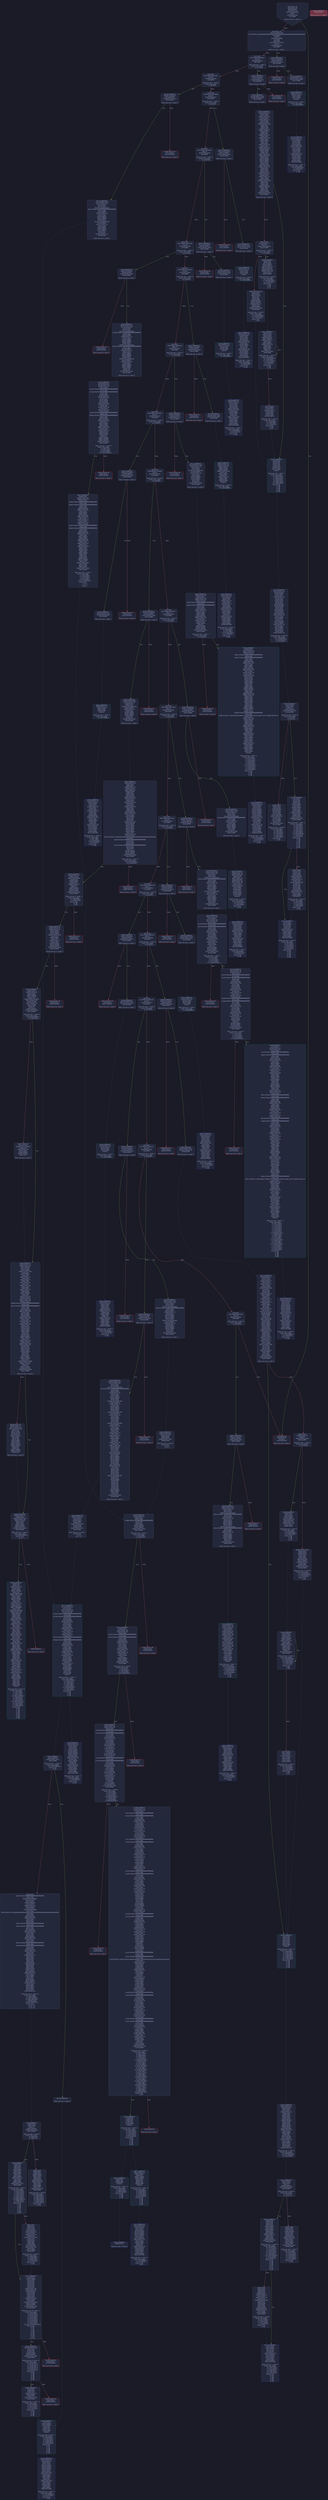 digraph G {
    node [shape=box, style="filled, rounded", color="#565f89", fontcolor="#c0caf5", fontname="Helvetica", fillcolor="#24283b"];
    edge [color="#414868", fontcolor="#c0caf5", fontname="Helvetica"];
    bgcolor="#1a1b26";
    0 [ label = "[00] PUSH1 60
[02] PUSH1 40
[04] MSTORE
[05] PUSH1 04
[07] CALLDATASIZE
[08] LT
[09] PUSH2 00fc
[0c] JUMPI

Stack size req: 0, sizeΔ: 0
" shape = invhouse]
    1 [ label = "[0d] PUSH1 00
[0f] CALLDATALOAD
[10] PUSH29 0100000000000000000000000000000000000000000000000000000000
[2e] SWAP1
[2f] DIV
[30] PUSH4 ffffffff
[35] AND
[36] DUP1
[37] PUSH4 033c8477
[3c] EQ
[3d] PUSH2 0101
[40] JUMPI

Stack size req: 0, sizeΔ: 1
"]
    2 [ label = "[41] DUP1
[42] PUSH4 06fdde03
[47] EQ
[48] PUSH2 012a
[4b] JUMPI

Stack size req: 1, sizeΔ: 0
Entry->Op usage:
	0->71:EQ:1
"]
    3 [ label = "[4c] DUP1
[4d] PUSH4 095ea7b3
[52] EQ
[53] PUSH2 01b8
[56] JUMPI

Stack size req: 1, sizeΔ: 0
Entry->Op usage:
	0->82:EQ:1
"]
    4 [ label = "[57] DUP1
[58] PUSH4 18160ddd
[5d] EQ
[5e] PUSH2 0212
[61] JUMPI

Stack size req: 1, sizeΔ: 0
Entry->Op usage:
	0->93:EQ:1
"]
    5 [ label = "[62] DUP1
[63] PUSH4 19cae462
[68] EQ
[69] PUSH2 023b
[6c] JUMPI

Stack size req: 1, sizeΔ: 0
Entry->Op usage:
	0->104:EQ:1
"]
    6 [ label = "[6d] DUP1
[6e] PUSH4 23b872dd
[73] EQ
[74] PUSH2 0264
[77] JUMPI

Stack size req: 1, sizeΔ: 0
Entry->Op usage:
	0->115:EQ:1
"]
    7 [ label = "[78] DUP1
[79] PUSH4 313ce567
[7e] EQ
[7f] PUSH2 02dd
[82] JUMPI

Stack size req: 1, sizeΔ: 0
Entry->Op usage:
	0->126:EQ:1
"]
    8 [ label = "[83] DUP1
[84] PUSH4 42966c68
[89] EQ
[8a] PUSH2 030c
[8d] JUMPI

Stack size req: 1, sizeΔ: 0
Entry->Op usage:
	0->137:EQ:1
"]
    9 [ label = "[8e] DUP1
[8f] PUSH4 51bdd585
[94] EQ
[95] PUSH2 0347
[98] JUMPI

Stack size req: 1, sizeΔ: 0
Entry->Op usage:
	0->148:EQ:1
"]
    10 [ label = "[99] DUP1
[9a] PUSH4 5c10fe08
[9f] EQ
[a0] PUSH2 0378
[a3] JUMPI

Stack size req: 1, sizeΔ: 0
Entry->Op usage:
	0->159:EQ:1
"]
    11 [ label = "[a4] DUP1
[a5] PUSH4 70a08231
[aa] EQ
[ab] PUSH2 039b
[ae] JUMPI

Stack size req: 1, sizeΔ: 0
Entry->Op usage:
	0->170:EQ:1
"]
    12 [ label = "[af] DUP1
[b0] PUSH4 79cc6790
[b5] EQ
[b6] PUSH2 03e8
[b9] JUMPI

Stack size req: 1, sizeΔ: 0
Entry->Op usage:
	0->181:EQ:1
"]
    13 [ label = "[ba] DUP1
[bb] PUSH4 81c8149d
[c0] EQ
[c1] PUSH2 0442
[c4] JUMPI

Stack size req: 1, sizeΔ: 0
Entry->Op usage:
	0->192:EQ:1
"]
    14 [ label = "[c5] DUP1
[c6] PUSH4 8949e109
[cb] EQ
[cc] PUSH2 046b
[cf] JUMPI

Stack size req: 1, sizeΔ: 0
Entry->Op usage:
	0->203:EQ:1
"]
    15 [ label = "[d0] DUP1
[d1] PUSH4 95d89b41
[d6] EQ
[d7] PUSH2 0494
[da] JUMPI

Stack size req: 1, sizeΔ: 0
Entry->Op usage:
	0->214:EQ:1
"]
    16 [ label = "[db] DUP1
[dc] PUSH4 a9059cbb
[e1] EQ
[e2] PUSH2 0522
[e5] JUMPI

Stack size req: 1, sizeΔ: 0
Entry->Op usage:
	0->225:EQ:1
"]
    17 [ label = "[e6] DUP1
[e7] PUSH4 cae9ca51
[ec] EQ
[ed] PUSH2 0564
[f0] JUMPI

Stack size req: 1, sizeΔ: 0
Entry->Op usage:
	0->236:EQ:1
"]
    18 [ label = "[f1] DUP1
[f2] PUSH4 dd62ed3e
[f7] EQ
[f8] PUSH2 0601
[fb] JUMPI

Stack size req: 1, sizeΔ: 0
Entry->Op usage:
	0->247:EQ:1
"]
    19 [ label = "[fc] JUMPDEST
[fd] PUSH1 00
[ff] DUP1
[0100] REVERT

Stack size req: 0, sizeΔ: 0
" color = "red"]
    20 [ label = "[0101] JUMPDEST
[0102] CALLVALUE
[0103] ISZERO
[0104] PUSH2 010c
[0107] JUMPI

Stack size req: 0, sizeΔ: 0
"]
    21 [ label = "[0108] PUSH1 00
[010a] DUP1
[010b] REVERT

Stack size req: 0, sizeΔ: 0
" color = "red"]
    22 [ label = "[010c] JUMPDEST
[010d] PUSH2 0114
[0110] PUSH2 066d
[0113] JUMP

Stack size req: 0, sizeΔ: 1
"]
    23 [ label = "[0114] JUMPDEST
[0115] PUSH1 40
[0117] MLOAD
[0118] DUP1
[0119] DUP3
[011a] DUP2
[011b] MSTORE
[011c] PUSH1 20
[011e] ADD
[011f] SWAP2
[0120] POP
[0121] POP
[0122] PUSH1 40
[0124] MLOAD
[0125] DUP1
[0126] SWAP2
[0127] SUB
[0128] SWAP1
[0129] RETURN

Stack size req: 1, sizeΔ: -1
Entry->Op usage:
	0->283:MSTORE:1
	0->288:POP:0
Entry->Exit:
	0->😵
" color = "darkblue"]
    24 [ label = "[012a] JUMPDEST
[012b] CALLVALUE
[012c] ISZERO
[012d] PUSH2 0135
[0130] JUMPI

Stack size req: 0, sizeΔ: 0
"]
    25 [ label = "[0131] PUSH1 00
[0133] DUP1
[0134] REVERT

Stack size req: 0, sizeΔ: 0
" color = "red"]
    26 [ label = "[0135] JUMPDEST
[0136] PUSH2 013d
[0139] PUSH2 0673
[013c] JUMP

Stack size req: 0, sizeΔ: 1
"]
    27 [ label = "[013d] JUMPDEST
[013e] PUSH1 40
[0140] MLOAD
[0141] DUP1
[0142] DUP1
[0143] PUSH1 20
[0145] ADD
[0146] DUP3
[0147] DUP2
[0148] SUB
[0149] DUP3
[014a] MSTORE
[014b] DUP4
[014c] DUP2
[014d] DUP2
[014e] MLOAD
[014f] DUP2
[0150] MSTORE
[0151] PUSH1 20
[0153] ADD
[0154] SWAP2
[0155] POP
[0156] DUP1
[0157] MLOAD
[0158] SWAP1
[0159] PUSH1 20
[015b] ADD
[015c] SWAP1
[015d] DUP1
[015e] DUP4
[015f] DUP4
[0160] PUSH1 00

Stack size req: 1, sizeΔ: 9
Entry->Op usage:
	0->334:MLOAD:0
	0->343:MLOAD:0
	0->347:ADD:1
"]
    28 [ label = "[0162] JUMPDEST
[0163] DUP4
[0164] DUP2
[0165] LT
[0166] ISZERO
[0167] PUSH2 017d
[016a] JUMPI

Stack size req: 4, sizeΔ: 0
Entry->Op usage:
	0->357:LT:0
	3->357:LT:1
"]
    29 [ label = "[016b] DUP1
[016c] DUP3
[016d] ADD
[016e] MLOAD
[016f] DUP2
[0170] DUP5
[0171] ADD
[0172] MSTORE
[0173] PUSH1 20
[0175] DUP2
[0176] ADD
[0177] SWAP1
[0178] POP
[0179] PUSH2 0162
[017c] JUMP

Stack size req: 3, sizeΔ: 0
Entry->Op usage:
	0->365:ADD:1
	0->369:ADD:1
	0->374:ADD:0
	0->376:POP:0
	1->365:ADD:0
	2->369:ADD:0
Entry->Exit:
	0->😵
"]
    30 [ label = "[017d] JUMPDEST
[017e] POP
[017f] POP
[0180] POP
[0181] POP
[0182] SWAP1
[0183] POP
[0184] SWAP1
[0185] DUP2
[0186] ADD
[0187] SWAP1
[0188] PUSH1 1f
[018a] AND
[018b] DUP1
[018c] ISZERO
[018d] PUSH2 01aa
[0190] JUMPI

Stack size req: 7, sizeΔ: -5
Entry->Op usage:
	0->382:POP:0
	1->383:POP:0
	2->384:POP:0
	3->385:POP:0
	4->390:ADD:0
	4->394:AND:1
	4->396:ISZERO:0
	5->387:POP:0
	6->390:ADD:1
Entry->Exit:
	0->😵
	1->😵
	2->😵
	3->😵
	4->0
	5->😵
	6->😵
"]
    31 [ label = "[0191] DUP1
[0192] DUP3
[0193] SUB
[0194] DUP1
[0195] MLOAD
[0196] PUSH1 01
[0198] DUP4
[0199] PUSH1 20
[019b] SUB
[019c] PUSH2 0100
[019f] EXP
[01a0] SUB
[01a1] NOT
[01a2] AND
[01a3] DUP2
[01a4] MSTORE
[01a5] PUSH1 20
[01a7] ADD
[01a8] SWAP2
[01a9] POP

Stack size req: 2, sizeΔ: 0
Entry->Op usage:
	0->403:SUB:1
	0->411:SUB:1
	1->403:SUB:0
	1->425:POP:0
Entry->Exit:
	1->😵
"]
    32 [ label = "[01aa] JUMPDEST
[01ab] POP
[01ac] SWAP3
[01ad] POP
[01ae] POP
[01af] POP
[01b0] PUSH1 40
[01b2] MLOAD
[01b3] DUP1
[01b4] SWAP2
[01b5] SUB
[01b6] SWAP1
[01b7] RETURN

Stack size req: 5, sizeΔ: -5
Entry->Op usage:
	0->427:POP:0
	1->437:SUB:0
	2->430:POP:0
	3->431:POP:0
	4->429:POP:0
Entry->Exit:
	0->😵
	1->😵
	2->😵
	3->😵
	4->😵
" color = "darkblue"]
    33 [ label = "[01b8] JUMPDEST
[01b9] CALLVALUE
[01ba] ISZERO
[01bb] PUSH2 01c3
[01be] JUMPI

Stack size req: 0, sizeΔ: 0
"]
    34 [ label = "[01bf] PUSH1 00
[01c1] DUP1
[01c2] REVERT

Stack size req: 0, sizeΔ: 0
" color = "red"]
    35 [ label = "[01c3] JUMPDEST
[01c4] PUSH2 01f8
[01c7] PUSH1 04
[01c9] DUP1
[01ca] DUP1
[01cb] CALLDATALOAD
[01cc] PUSH20 ffffffffffffffffffffffffffffffffffffffff
[01e1] AND
[01e2] SWAP1
[01e3] PUSH1 20
[01e5] ADD
[01e6] SWAP1
[01e7] SWAP2
[01e8] SWAP1
[01e9] DUP1
[01ea] CALLDATALOAD
[01eb] SWAP1
[01ec] PUSH1 20
[01ee] ADD
[01ef] SWAP1
[01f0] SWAP2
[01f1] SWAP1
[01f2] POP
[01f3] POP
[01f4] PUSH2 0711
[01f7] JUMP

Stack size req: 0, sizeΔ: 3
"]
    36 [ label = "[01f8] JUMPDEST
[01f9] PUSH1 40
[01fb] MLOAD
[01fc] DUP1
[01fd] DUP3
[01fe] ISZERO
[01ff] ISZERO
[0200] ISZERO
[0201] ISZERO
[0202] DUP2
[0203] MSTORE
[0204] PUSH1 20
[0206] ADD
[0207] SWAP2
[0208] POP
[0209] POP
[020a] PUSH1 40
[020c] MLOAD
[020d] DUP1
[020e] SWAP2
[020f] SUB
[0210] SWAP1
[0211] RETURN

Stack size req: 1, sizeΔ: -1
Entry->Op usage:
	0->510:ISZERO:0
	0->520:POP:0
Entry->Exit:
	0->😵
" color = "darkblue"]
    37 [ label = "[0212] JUMPDEST
[0213] CALLVALUE
[0214] ISZERO
[0215] PUSH2 021d
[0218] JUMPI

Stack size req: 0, sizeΔ: 0
"]
    38 [ label = "[0219] PUSH1 00
[021b] DUP1
[021c] REVERT

Stack size req: 0, sizeΔ: 0
" color = "red"]
    39 [ label = "[021d] JUMPDEST
[021e] PUSH2 0225
[0221] PUSH2 079e
[0224] JUMP

Stack size req: 0, sizeΔ: 1
"]
    40 [ label = "[0225] JUMPDEST
[0226] PUSH1 40
[0228] MLOAD
[0229] DUP1
[022a] DUP3
[022b] DUP2
[022c] MSTORE
[022d] PUSH1 20
[022f] ADD
[0230] SWAP2
[0231] POP
[0232] POP
[0233] PUSH1 40
[0235] MLOAD
[0236] DUP1
[0237] SWAP2
[0238] SUB
[0239] SWAP1
[023a] RETURN

Stack size req: 1, sizeΔ: -1
Entry->Op usage:
	0->556:MSTORE:1
	0->561:POP:0
Entry->Exit:
	0->😵
" color = "darkblue"]
    41 [ label = "[023b] JUMPDEST
[023c] CALLVALUE
[023d] ISZERO
[023e] PUSH2 0246
[0241] JUMPI

Stack size req: 0, sizeΔ: 0
"]
    42 [ label = "[0242] PUSH1 00
[0244] DUP1
[0245] REVERT

Stack size req: 0, sizeΔ: 0
" color = "red"]
    43 [ label = "[0246] JUMPDEST
[0247] PUSH2 024e
[024a] PUSH2 07a4
[024d] JUMP

Stack size req: 0, sizeΔ: 1
"]
    44 [ label = "[024e] JUMPDEST
[024f] PUSH1 40
[0251] MLOAD
[0252] DUP1
[0253] DUP3
[0254] DUP2
[0255] MSTORE
[0256] PUSH1 20
[0258] ADD
[0259] SWAP2
[025a] POP
[025b] POP
[025c] PUSH1 40
[025e] MLOAD
[025f] DUP1
[0260] SWAP2
[0261] SUB
[0262] SWAP1
[0263] RETURN

Stack size req: 1, sizeΔ: -1
Entry->Op usage:
	0->597:MSTORE:1
	0->602:POP:0
Entry->Exit:
	0->😵
" color = "darkblue"]
    45 [ label = "[0264] JUMPDEST
[0265] CALLVALUE
[0266] ISZERO
[0267] PUSH2 026f
[026a] JUMPI

Stack size req: 0, sizeΔ: 0
"]
    46 [ label = "[026b] PUSH1 00
[026d] DUP1
[026e] REVERT

Stack size req: 0, sizeΔ: 0
" color = "red"]
    47 [ label = "[026f] JUMPDEST
[0270] PUSH2 02c3
[0273] PUSH1 04
[0275] DUP1
[0276] DUP1
[0277] CALLDATALOAD
[0278] PUSH20 ffffffffffffffffffffffffffffffffffffffff
[028d] AND
[028e] SWAP1
[028f] PUSH1 20
[0291] ADD
[0292] SWAP1
[0293] SWAP2
[0294] SWAP1
[0295] DUP1
[0296] CALLDATALOAD
[0297] PUSH20 ffffffffffffffffffffffffffffffffffffffff
[02ac] AND
[02ad] SWAP1
[02ae] PUSH1 20
[02b0] ADD
[02b1] SWAP1
[02b2] SWAP2
[02b3] SWAP1
[02b4] DUP1
[02b5] CALLDATALOAD
[02b6] SWAP1
[02b7] PUSH1 20
[02b9] ADD
[02ba] SWAP1
[02bb] SWAP2
[02bc] SWAP1
[02bd] POP
[02be] POP
[02bf] PUSH2 07aa
[02c2] JUMP

Stack size req: 0, sizeΔ: 4
"]
    48 [ label = "[02c3] JUMPDEST
[02c4] PUSH1 40
[02c6] MLOAD
[02c7] DUP1
[02c8] DUP3
[02c9] ISZERO
[02ca] ISZERO
[02cb] ISZERO
[02cc] ISZERO
[02cd] DUP2
[02ce] MSTORE
[02cf] PUSH1 20
[02d1] ADD
[02d2] SWAP2
[02d3] POP
[02d4] POP
[02d5] PUSH1 40
[02d7] MLOAD
[02d8] DUP1
[02d9] SWAP2
[02da] SUB
[02db] SWAP1
[02dc] RETURN

Stack size req: 1, sizeΔ: -1
Entry->Op usage:
	0->713:ISZERO:0
	0->723:POP:0
Entry->Exit:
	0->😵
" color = "darkblue"]
    49 [ label = "[02dd] JUMPDEST
[02de] CALLVALUE
[02df] ISZERO
[02e0] PUSH2 02e8
[02e3] JUMPI

Stack size req: 0, sizeΔ: 0
"]
    50 [ label = "[02e4] PUSH1 00
[02e6] DUP1
[02e7] REVERT

Stack size req: 0, sizeΔ: 0
" color = "red"]
    51 [ label = "[02e8] JUMPDEST
[02e9] PUSH2 02f0
[02ec] PUSH2 08d7
[02ef] JUMP

Stack size req: 0, sizeΔ: 1
"]
    52 [ label = "[02f0] JUMPDEST
[02f1] PUSH1 40
[02f3] MLOAD
[02f4] DUP1
[02f5] DUP3
[02f6] PUSH1 ff
[02f8] AND
[02f9] PUSH1 ff
[02fb] AND
[02fc] DUP2
[02fd] MSTORE
[02fe] PUSH1 20
[0300] ADD
[0301] SWAP2
[0302] POP
[0303] POP
[0304] PUSH1 40
[0306] MLOAD
[0307] DUP1
[0308] SWAP2
[0309] SUB
[030a] SWAP1
[030b] RETURN

Stack size req: 1, sizeΔ: -1
Entry->Op usage:
	0->760:AND:1
	0->763:AND:1
	0->765:MSTORE:1
	0->770:POP:0
Entry->Exit:
	0->😵
" color = "darkblue"]
    53 [ label = "[030c] JUMPDEST
[030d] CALLVALUE
[030e] ISZERO
[030f] PUSH2 0317
[0312] JUMPI

Stack size req: 0, sizeΔ: 0
"]
    54 [ label = "[0313] PUSH1 00
[0315] DUP1
[0316] REVERT

Stack size req: 0, sizeΔ: 0
" color = "red"]
    55 [ label = "[0317] JUMPDEST
[0318] PUSH2 032d
[031b] PUSH1 04
[031d] DUP1
[031e] DUP1
[031f] CALLDATALOAD
[0320] SWAP1
[0321] PUSH1 20
[0323] ADD
[0324] SWAP1
[0325] SWAP2
[0326] SWAP1
[0327] POP
[0328] POP
[0329] PUSH2 08ea
[032c] JUMP

Stack size req: 0, sizeΔ: 2
"]
    56 [ label = "[032d] JUMPDEST
[032e] PUSH1 40
[0330] MLOAD
[0331] DUP1
[0332] DUP3
[0333] ISZERO
[0334] ISZERO
[0335] ISZERO
[0336] ISZERO
[0337] DUP2
[0338] MSTORE
[0339] PUSH1 20
[033b] ADD
[033c] SWAP2
[033d] POP
[033e] POP
[033f] PUSH1 40
[0341] MLOAD
[0342] DUP1
[0343] SWAP2
[0344] SUB
[0345] SWAP1
[0346] RETURN

Stack size req: 1, sizeΔ: -1
Entry->Op usage:
	0->819:ISZERO:0
	0->829:POP:0
Entry->Exit:
	0->😵
" color = "darkblue"]
    57 [ label = "[0347] JUMPDEST
[0348] CALLVALUE
[0349] ISZERO
[034a] PUSH2 0352
[034d] JUMPI

Stack size req: 0, sizeΔ: 0
"]
    58 [ label = "[034e] PUSH1 00
[0350] DUP1
[0351] REVERT

Stack size req: 0, sizeΔ: 0
" color = "red"]
    59 [ label = "[0352] JUMPDEST
[0353] PUSH2 035a
[0356] PUSH2 09ee
[0359] JUMP

Stack size req: 0, sizeΔ: 1
"]
    60 [ label = "[035a] JUMPDEST
[035b] PUSH1 40
[035d] MLOAD
[035e] DUP1
[035f] DUP3
[0360] PUSH1 00
[0362] NOT
[0363] AND
[0364] PUSH1 00
[0366] NOT
[0367] AND
[0368] DUP2
[0369] MSTORE
[036a] PUSH1 20
[036c] ADD
[036d] SWAP2
[036e] POP
[036f] POP
[0370] PUSH1 40
[0372] MLOAD
[0373] DUP1
[0374] SWAP2
[0375] SUB
[0376] SWAP1
[0377] RETURN

Stack size req: 1, sizeΔ: -1
Entry->Op usage:
	0->867:AND:1
	0->871:AND:1
	0->873:MSTORE:1
	0->878:POP:0
Entry->Exit:
	0->😵
" color = "darkblue"]
    61 [ label = "[0378] JUMPDEST
[0379] CALLVALUE
[037a] ISZERO
[037b] PUSH2 0383
[037e] JUMPI

Stack size req: 0, sizeΔ: 0
"]
    62 [ label = "[037f] PUSH1 00
[0381] DUP1
[0382] REVERT

Stack size req: 0, sizeΔ: 0
" color = "red"]
    63 [ label = "[0383] JUMPDEST
[0384] PUSH2 0399
[0387] PUSH1 04
[0389] DUP1
[038a] DUP1
[038b] CALLDATALOAD
[038c] SWAP1
[038d] PUSH1 20
[038f] ADD
[0390] SWAP1
[0391] SWAP2
[0392] SWAP1
[0393] POP
[0394] POP
[0395] PUSH2 09f4
[0398] JUMP

Stack size req: 0, sizeΔ: 2
"]
    64 [ label = "[0399] JUMPDEST
[039a] STOP

Stack size req: 0, sizeΔ: 0
" color = "darkblue" fillcolor = "#703440"]
    65 [ label = "[039b] JUMPDEST
[039c] CALLVALUE
[039d] ISZERO
[039e] PUSH2 03a6
[03a1] JUMPI

Stack size req: 0, sizeΔ: 0
"]
    66 [ label = "[03a2] PUSH1 00
[03a4] DUP1
[03a5] REVERT

Stack size req: 0, sizeΔ: 0
" color = "red"]
    67 [ label = "[03a6] JUMPDEST
[03a7] PUSH2 03d2
[03aa] PUSH1 04
[03ac] DUP1
[03ad] DUP1
[03ae] CALLDATALOAD
[03af] PUSH20 ffffffffffffffffffffffffffffffffffffffff
[03c4] AND
[03c5] SWAP1
[03c6] PUSH1 20
[03c8] ADD
[03c9] SWAP1
[03ca] SWAP2
[03cb] SWAP1
[03cc] POP
[03cd] POP
[03ce] PUSH2 0bf5
[03d1] JUMP

Stack size req: 0, sizeΔ: 2
"]
    68 [ label = "[03d2] JUMPDEST
[03d3] PUSH1 40
[03d5] MLOAD
[03d6] DUP1
[03d7] DUP3
[03d8] DUP2
[03d9] MSTORE
[03da] PUSH1 20
[03dc] ADD
[03dd] SWAP2
[03de] POP
[03df] POP
[03e0] PUSH1 40
[03e2] MLOAD
[03e3] DUP1
[03e4] SWAP2
[03e5] SUB
[03e6] SWAP1
[03e7] RETURN

Stack size req: 1, sizeΔ: -1
Entry->Op usage:
	0->985:MSTORE:1
	0->990:POP:0
Entry->Exit:
	0->😵
" color = "darkblue"]
    69 [ label = "[03e8] JUMPDEST
[03e9] CALLVALUE
[03ea] ISZERO
[03eb] PUSH2 03f3
[03ee] JUMPI

Stack size req: 0, sizeΔ: 0
"]
    70 [ label = "[03ef] PUSH1 00
[03f1] DUP1
[03f2] REVERT

Stack size req: 0, sizeΔ: 0
" color = "red"]
    71 [ label = "[03f3] JUMPDEST
[03f4] PUSH2 0428
[03f7] PUSH1 04
[03f9] DUP1
[03fa] DUP1
[03fb] CALLDATALOAD
[03fc] PUSH20 ffffffffffffffffffffffffffffffffffffffff
[0411] AND
[0412] SWAP1
[0413] PUSH1 20
[0415] ADD
[0416] SWAP1
[0417] SWAP2
[0418] SWAP1
[0419] DUP1
[041a] CALLDATALOAD
[041b] SWAP1
[041c] PUSH1 20
[041e] ADD
[041f] SWAP1
[0420] SWAP2
[0421] SWAP1
[0422] POP
[0423] POP
[0424] PUSH2 0c0d
[0427] JUMP

Stack size req: 0, sizeΔ: 3
"]
    72 [ label = "[0428] JUMPDEST
[0429] PUSH1 40
[042b] MLOAD
[042c] DUP1
[042d] DUP3
[042e] ISZERO
[042f] ISZERO
[0430] ISZERO
[0431] ISZERO
[0432] DUP2
[0433] MSTORE
[0434] PUSH1 20
[0436] ADD
[0437] SWAP2
[0438] POP
[0439] POP
[043a] PUSH1 40
[043c] MLOAD
[043d] DUP1
[043e] SWAP2
[043f] SUB
[0440] SWAP1
[0441] RETURN

Stack size req: 1, sizeΔ: -1
Entry->Op usage:
	0->1070:ISZERO:0
	0->1080:POP:0
Entry->Exit:
	0->😵
" color = "darkblue"]
    73 [ label = "[0442] JUMPDEST
[0443] CALLVALUE
[0444] ISZERO
[0445] PUSH2 044d
[0448] JUMPI

Stack size req: 0, sizeΔ: 0
"]
    74 [ label = "[0449] PUSH1 00
[044b] DUP1
[044c] REVERT

Stack size req: 0, sizeΔ: 0
" color = "red"]
    75 [ label = "[044d] JUMPDEST
[044e] PUSH2 0455
[0451] PUSH2 0e27
[0454] JUMP

Stack size req: 0, sizeΔ: 1
"]
    76 [ label = "[0455] JUMPDEST
[0456] PUSH1 40
[0458] MLOAD
[0459] DUP1
[045a] DUP3
[045b] DUP2
[045c] MSTORE
[045d] PUSH1 20
[045f] ADD
[0460] SWAP2
[0461] POP
[0462] POP
[0463] PUSH1 40
[0465] MLOAD
[0466] DUP1
[0467] SWAP2
[0468] SUB
[0469] SWAP1
[046a] RETURN

Stack size req: 1, sizeΔ: -1
Entry->Op usage:
	0->1116:MSTORE:1
	0->1121:POP:0
Entry->Exit:
	0->😵
" color = "darkblue"]
    77 [ label = "[046b] JUMPDEST
[046c] CALLVALUE
[046d] ISZERO
[046e] PUSH2 0476
[0471] JUMPI

Stack size req: 0, sizeΔ: 0
"]
    78 [ label = "[0472] PUSH1 00
[0474] DUP1
[0475] REVERT

Stack size req: 0, sizeΔ: 0
" color = "red"]
    79 [ label = "[0476] JUMPDEST
[0477] PUSH2 047e
[047a] PUSH2 0e2d
[047d] JUMP

Stack size req: 0, sizeΔ: 1
"]
    80 [ label = "[047e] JUMPDEST
[047f] PUSH1 40
[0481] MLOAD
[0482] DUP1
[0483] DUP3
[0484] DUP2
[0485] MSTORE
[0486] PUSH1 20
[0488] ADD
[0489] SWAP2
[048a] POP
[048b] POP
[048c] PUSH1 40
[048e] MLOAD
[048f] DUP1
[0490] SWAP2
[0491] SUB
[0492] SWAP1
[0493] RETURN

Stack size req: 1, sizeΔ: -1
Entry->Op usage:
	0->1157:MSTORE:1
	0->1162:POP:0
Entry->Exit:
	0->😵
" color = "darkblue"]
    81 [ label = "[0494] JUMPDEST
[0495] CALLVALUE
[0496] ISZERO
[0497] PUSH2 049f
[049a] JUMPI

Stack size req: 0, sizeΔ: 0
"]
    82 [ label = "[049b] PUSH1 00
[049d] DUP1
[049e] REVERT

Stack size req: 0, sizeΔ: 0
" color = "red"]
    83 [ label = "[049f] JUMPDEST
[04a0] PUSH2 04a7
[04a3] PUSH2 0e33
[04a6] JUMP

Stack size req: 0, sizeΔ: 1
"]
    84 [ label = "[04a7] JUMPDEST
[04a8] PUSH1 40
[04aa] MLOAD
[04ab] DUP1
[04ac] DUP1
[04ad] PUSH1 20
[04af] ADD
[04b0] DUP3
[04b1] DUP2
[04b2] SUB
[04b3] DUP3
[04b4] MSTORE
[04b5] DUP4
[04b6] DUP2
[04b7] DUP2
[04b8] MLOAD
[04b9] DUP2
[04ba] MSTORE
[04bb] PUSH1 20
[04bd] ADD
[04be] SWAP2
[04bf] POP
[04c0] DUP1
[04c1] MLOAD
[04c2] SWAP1
[04c3] PUSH1 20
[04c5] ADD
[04c6] SWAP1
[04c7] DUP1
[04c8] DUP4
[04c9] DUP4
[04ca] PUSH1 00

Stack size req: 1, sizeΔ: 9
Entry->Op usage:
	0->1208:MLOAD:0
	0->1217:MLOAD:0
	0->1221:ADD:1
"]
    85 [ label = "[04cc] JUMPDEST
[04cd] DUP4
[04ce] DUP2
[04cf] LT
[04d0] ISZERO
[04d1] PUSH2 04e7
[04d4] JUMPI

Stack size req: 4, sizeΔ: 0
Entry->Op usage:
	0->1231:LT:0
	3->1231:LT:1
"]
    86 [ label = "[04d5] DUP1
[04d6] DUP3
[04d7] ADD
[04d8] MLOAD
[04d9] DUP2
[04da] DUP5
[04db] ADD
[04dc] MSTORE
[04dd] PUSH1 20
[04df] DUP2
[04e0] ADD
[04e1] SWAP1
[04e2] POP
[04e3] PUSH2 04cc
[04e6] JUMP

Stack size req: 3, sizeΔ: 0
Entry->Op usage:
	0->1239:ADD:1
	0->1243:ADD:1
	0->1248:ADD:0
	0->1250:POP:0
	1->1239:ADD:0
	2->1243:ADD:0
Entry->Exit:
	0->😵
"]
    87 [ label = "[04e7] JUMPDEST
[04e8] POP
[04e9] POP
[04ea] POP
[04eb] POP
[04ec] SWAP1
[04ed] POP
[04ee] SWAP1
[04ef] DUP2
[04f0] ADD
[04f1] SWAP1
[04f2] PUSH1 1f
[04f4] AND
[04f5] DUP1
[04f6] ISZERO
[04f7] PUSH2 0514
[04fa] JUMPI

Stack size req: 7, sizeΔ: -5
Entry->Op usage:
	0->1256:POP:0
	1->1257:POP:0
	2->1258:POP:0
	3->1259:POP:0
	4->1264:ADD:0
	4->1268:AND:1
	4->1270:ISZERO:0
	5->1261:POP:0
	6->1264:ADD:1
Entry->Exit:
	0->😵
	1->😵
	2->😵
	3->😵
	4->0
	5->😵
	6->😵
"]
    88 [ label = "[04fb] DUP1
[04fc] DUP3
[04fd] SUB
[04fe] DUP1
[04ff] MLOAD
[0500] PUSH1 01
[0502] DUP4
[0503] PUSH1 20
[0505] SUB
[0506] PUSH2 0100
[0509] EXP
[050a] SUB
[050b] NOT
[050c] AND
[050d] DUP2
[050e] MSTORE
[050f] PUSH1 20
[0511] ADD
[0512] SWAP2
[0513] POP

Stack size req: 2, sizeΔ: 0
Entry->Op usage:
	0->1277:SUB:1
	0->1285:SUB:1
	1->1277:SUB:0
	1->1299:POP:0
Entry->Exit:
	1->😵
"]
    89 [ label = "[0514] JUMPDEST
[0515] POP
[0516] SWAP3
[0517] POP
[0518] POP
[0519] POP
[051a] PUSH1 40
[051c] MLOAD
[051d] DUP1
[051e] SWAP2
[051f] SUB
[0520] SWAP1
[0521] RETURN

Stack size req: 5, sizeΔ: -5
Entry->Op usage:
	0->1301:POP:0
	1->1311:SUB:0
	2->1304:POP:0
	3->1305:POP:0
	4->1303:POP:0
Entry->Exit:
	0->😵
	1->😵
	2->😵
	3->😵
	4->😵
" color = "darkblue"]
    90 [ label = "[0522] JUMPDEST
[0523] CALLVALUE
[0524] ISZERO
[0525] PUSH2 052d
[0528] JUMPI

Stack size req: 0, sizeΔ: 0
"]
    91 [ label = "[0529] PUSH1 00
[052b] DUP1
[052c] REVERT

Stack size req: 0, sizeΔ: 0
" color = "red"]
    92 [ label = "[052d] JUMPDEST
[052e] PUSH2 0562
[0531] PUSH1 04
[0533] DUP1
[0534] DUP1
[0535] CALLDATALOAD
[0536] PUSH20 ffffffffffffffffffffffffffffffffffffffff
[054b] AND
[054c] SWAP1
[054d] PUSH1 20
[054f] ADD
[0550] SWAP1
[0551] SWAP2
[0552] SWAP1
[0553] DUP1
[0554] CALLDATALOAD
[0555] SWAP1
[0556] PUSH1 20
[0558] ADD
[0559] SWAP1
[055a] SWAP2
[055b] SWAP1
[055c] POP
[055d] POP
[055e] PUSH2 0ed1
[0561] JUMP

Stack size req: 0, sizeΔ: 3
"]
    93 [ label = "[0562] JUMPDEST
[0563] STOP

Stack size req: 0, sizeΔ: 0
" color = "darkblue"]
    94 [ label = "[0564] JUMPDEST
[0565] CALLVALUE
[0566] ISZERO
[0567] PUSH2 056f
[056a] JUMPI

Stack size req: 0, sizeΔ: 0
"]
    95 [ label = "[056b] PUSH1 00
[056d] DUP1
[056e] REVERT

Stack size req: 0, sizeΔ: 0
" color = "red"]
    96 [ label = "[056f] JUMPDEST
[0570] PUSH2 05e7
[0573] PUSH1 04
[0575] DUP1
[0576] DUP1
[0577] CALLDATALOAD
[0578] PUSH20 ffffffffffffffffffffffffffffffffffffffff
[058d] AND
[058e] SWAP1
[058f] PUSH1 20
[0591] ADD
[0592] SWAP1
[0593] SWAP2
[0594] SWAP1
[0595] DUP1
[0596] CALLDATALOAD
[0597] SWAP1
[0598] PUSH1 20
[059a] ADD
[059b] SWAP1
[059c] SWAP2
[059d] SWAP1
[059e] DUP1
[059f] CALLDATALOAD
[05a0] SWAP1
[05a1] PUSH1 20
[05a3] ADD
[05a4] SWAP1
[05a5] DUP3
[05a6] ADD
[05a7] DUP1
[05a8] CALLDATALOAD
[05a9] SWAP1
[05aa] PUSH1 20
[05ac] ADD
[05ad] SWAP1
[05ae] DUP1
[05af] DUP1
[05b0] PUSH1 1f
[05b2] ADD
[05b3] PUSH1 20
[05b5] DUP1
[05b6] SWAP2
[05b7] DIV
[05b8] MUL
[05b9] PUSH1 20
[05bb] ADD
[05bc] PUSH1 40
[05be] MLOAD
[05bf] SWAP1
[05c0] DUP2
[05c1] ADD
[05c2] PUSH1 40
[05c4] MSTORE
[05c5] DUP1
[05c6] SWAP4
[05c7] SWAP3
[05c8] SWAP2
[05c9] SWAP1
[05ca] DUP2
[05cb] DUP2
[05cc] MSTORE
[05cd] PUSH1 20
[05cf] ADD
[05d0] DUP4
[05d1] DUP4
[05d2] DUP1
[05d3] DUP3
[05d4] DUP5
[05d5] CALLDATACOPY
[05d6] DUP3
[05d7] ADD
[05d8] SWAP2
[05d9] POP
[05da] POP
[05db] POP
[05dc] POP
[05dd] POP
[05de] POP
[05df] SWAP2
[05e0] SWAP1
[05e1] POP
[05e2] POP
[05e3] PUSH2 0ee0
[05e6] JUMP

Stack size req: 0, sizeΔ: 4
"]
    97 [ label = "[05e7] JUMPDEST
[05e8] PUSH1 40
[05ea] MLOAD
[05eb] DUP1
[05ec] DUP3
[05ed] ISZERO
[05ee] ISZERO
[05ef] ISZERO
[05f0] ISZERO
[05f1] DUP2
[05f2] MSTORE
[05f3] PUSH1 20
[05f5] ADD
[05f6] SWAP2
[05f7] POP
[05f8] POP
[05f9] PUSH1 40
[05fb] MLOAD
[05fc] DUP1
[05fd] SWAP2
[05fe] SUB
[05ff] SWAP1
[0600] RETURN

Stack size req: 1, sizeΔ: -1
Entry->Op usage:
	0->1517:ISZERO:0
	0->1527:POP:0
Entry->Exit:
	0->😵
" color = "darkblue"]
    98 [ label = "[0601] JUMPDEST
[0602] CALLVALUE
[0603] ISZERO
[0604] PUSH2 060c
[0607] JUMPI

Stack size req: 0, sizeΔ: 0
"]
    99 [ label = "[0608] PUSH1 00
[060a] DUP1
[060b] REVERT

Stack size req: 0, sizeΔ: 0
" color = "red"]
    100 [ label = "[060c] JUMPDEST
[060d] PUSH2 0657
[0610] PUSH1 04
[0612] DUP1
[0613] DUP1
[0614] CALLDATALOAD
[0615] PUSH20 ffffffffffffffffffffffffffffffffffffffff
[062a] AND
[062b] SWAP1
[062c] PUSH1 20
[062e] ADD
[062f] SWAP1
[0630] SWAP2
[0631] SWAP1
[0632] DUP1
[0633] CALLDATALOAD
[0634] PUSH20 ffffffffffffffffffffffffffffffffffffffff
[0649] AND
[064a] SWAP1
[064b] PUSH1 20
[064d] ADD
[064e] SWAP1
[064f] SWAP2
[0650] SWAP1
[0651] POP
[0652] POP
[0653] PUSH2 105e
[0656] JUMP

Stack size req: 0, sizeΔ: 3
"]
    101 [ label = "[0657] JUMPDEST
[0658] PUSH1 40
[065a] MLOAD
[065b] DUP1
[065c] DUP3
[065d] DUP2
[065e] MSTORE
[065f] PUSH1 20
[0661] ADD
[0662] SWAP2
[0663] POP
[0664] POP
[0665] PUSH1 40
[0667] MLOAD
[0668] DUP1
[0669] SWAP2
[066a] SUB
[066b] SWAP1
[066c] RETURN

Stack size req: 1, sizeΔ: -1
Entry->Op usage:
	0->1630:MSTORE:1
	0->1635:POP:0
Entry->Exit:
	0->😵
" color = "darkblue"]
    102 [ label = "[066d] JUMPDEST
[066e] PUSH1 08
[0670] SLOAD
[0671] DUP2
[0672] JUMP
Indirect!

Stack size req: 1, sizeΔ: 1
Entry->Op usage:
	0->1650:JUMP:0
" color = "teal"]
    103 [ label = "[0673] JUMPDEST
[0674] PUSH1 00
[0676] DUP1
[0677] SLOAD
[0678] PUSH1 01
[067a] DUP2
[067b] PUSH1 01
[067d] AND
[067e] ISZERO
[067f] PUSH2 0100
[0682] MUL
[0683] SUB
[0684] AND
[0685] PUSH1 02
[0687] SWAP1
[0688] DIV
[0689] DUP1
[068a] PUSH1 1f
[068c] ADD
[068d] PUSH1 20
[068f] DUP1
[0690] SWAP2
[0691] DIV
[0692] MUL
[0693] PUSH1 20
[0695] ADD
[0696] PUSH1 40
[0698] MLOAD
[0699] SWAP1
[069a] DUP2
[069b] ADD
[069c] PUSH1 40
[069e] MSTORE
[069f] DUP1
[06a0] SWAP3
[06a1] SWAP2
[06a2] SWAP1
[06a3] DUP2
[06a4] DUP2
[06a5] MSTORE
[06a6] PUSH1 20
[06a8] ADD
[06a9] DUP3
[06aa] DUP1
[06ab] SLOAD
[06ac] PUSH1 01
[06ae] DUP2
[06af] PUSH1 01
[06b1] AND
[06b2] ISZERO
[06b3] PUSH2 0100
[06b6] MUL
[06b7] SUB
[06b8] AND
[06b9] PUSH1 02
[06bb] SWAP1
[06bc] DIV
[06bd] DUP1
[06be] ISZERO
[06bf] PUSH2 0709
[06c2] JUMPI

Stack size req: 0, sizeΔ: 6
"]
    104 [ label = "[06c3] DUP1
[06c4] PUSH1 1f
[06c6] LT
[06c7] PUSH2 06de
[06ca] JUMPI

Stack size req: 1, sizeΔ: 0
Entry->Op usage:
	0->1734:LT:1
"]
    105 [ label = "[06cb] PUSH2 0100
[06ce] DUP1
[06cf] DUP4
[06d0] SLOAD
[06d1] DIV
[06d2] MUL
[06d3] DUP4
[06d4] MSTORE
[06d5] SWAP2
[06d6] PUSH1 20
[06d8] ADD
[06d9] SWAP2
[06da] PUSH2 0709
[06dd] JUMP

Stack size req: 3, sizeΔ: 0
Entry->Op usage:
	1->1744:SLOAD:0
	2->1748:MSTORE:0
	2->1752:ADD:1
Entry->Exit:
	2->😵
"]
    106 [ label = "[06de] JUMPDEST
[06df] DUP3
[06e0] ADD
[06e1] SWAP2
[06e2] SWAP1
[06e3] PUSH1 00
[06e5] MSTORE
[06e6] PUSH1 20
[06e8] PUSH1 00
[06ea] SHA3
[06eb] SWAP1

Stack size req: 3, sizeΔ: 0
Entry->Op usage:
	0->1760:ADD:1
	1->1765:MSTORE:1
	2->1760:ADD:0
Entry->Exit:
	0->😵
	1->😵
	2->0
"]
    107 [ label = "[06ec] JUMPDEST
[06ed] DUP2
[06ee] SLOAD
[06ef] DUP2
[06f0] MSTORE
[06f1] SWAP1
[06f2] PUSH1 01
[06f4] ADD
[06f5] SWAP1
[06f6] PUSH1 20
[06f8] ADD
[06f9] DUP1
[06fa] DUP4
[06fb] GT
[06fc] PUSH2 06ec
[06ff] JUMPI

Stack size req: 3, sizeΔ: 0
Entry->Op usage:
	0->1776:MSTORE:0
	0->1784:ADD:1
	1->1774:SLOAD:0
	1->1780:ADD:1
	2->1787:GT:0
Entry->Exit:
	0->😵
	1->😵
"]
    108 [ label = "[0700] DUP3
[0701] SWAP1
[0702] SUB
[0703] PUSH1 1f
[0705] AND
[0706] DUP3
[0707] ADD
[0708] SWAP2

Stack size req: 3, sizeΔ: 0
Entry->Op usage:
	0->1794:SUB:0
	2->1794:SUB:1
	2->1799:ADD:0
Entry->Exit:
	0->😵
	2->0
"]
    109 [ label = "[0709] JUMPDEST
[070a] POP
[070b] POP
[070c] POP
[070d] POP
[070e] POP
[070f] DUP2
[0710] JUMP
Indirect!

Stack size req: 7, sizeΔ: -5
Entry->Op usage:
	0->1802:POP:0
	1->1803:POP:0
	2->1804:POP:0
	3->1805:POP:0
	4->1806:POP:0
	6->1808:JUMP:0
Entry->Exit:
	0->😵
	1->😵
	2->😵
	3->😵
	4->😵
" color = "teal"]
    110 [ label = "[0711] JUMPDEST
[0712] PUSH1 00
[0714] DUP2
[0715] PUSH1 0b
[0717] PUSH1 00
[0719] CALLER
[071a] PUSH20 ffffffffffffffffffffffffffffffffffffffff
[072f] AND
[0730] PUSH20 ffffffffffffffffffffffffffffffffffffffff
[0745] AND
[0746] DUP2
[0747] MSTORE
[0748] PUSH1 20
[074a] ADD
[074b] SWAP1
[074c] DUP2
[074d] MSTORE
[074e] PUSH1 20
[0750] ADD
[0751] PUSH1 00
[0753] SHA3
[0754] PUSH1 00
[0756] DUP6
[0757] PUSH20 ffffffffffffffffffffffffffffffffffffffff
[076c] AND
[076d] PUSH20 ffffffffffffffffffffffffffffffffffffffff
[0782] AND
[0783] DUP2
[0784] MSTORE
[0785] PUSH1 20
[0787] ADD
[0788] SWAP1
[0789] DUP2
[078a] MSTORE
[078b] PUSH1 20
[078d] ADD
[078e] PUSH1 00
[0790] SHA3
[0791] DUP2
[0792] SWAP1
[0793] SSTORE
[0794] POP
[0795] PUSH1 01
[0797] SWAP1
[0798] POP
[0799] SWAP3
[079a] SWAP2
[079b] POP
[079c] POP
[079d] JUMP
Indirect!

Stack size req: 3, sizeΔ: -2
Entry->Op usage:
	0->1939:SSTORE:1
	0->1940:POP:0
	0->1948:POP:0
	1->1900:AND:1
	1->1922:AND:1
	1->1924:MSTORE:1
	1->1947:POP:0
	2->1949:JUMP:0
Entry->Exit:
	0->😵
	1->😵
	2->😵
" color = "teal"]
    111 [ label = "[079e] JUMPDEST
[079f] PUSH1 03
[07a1] SLOAD
[07a2] DUP2
[07a3] JUMP
Indirect!

Stack size req: 1, sizeΔ: 1
Entry->Op usage:
	0->1955:JUMP:0
" color = "teal"]
    112 [ label = "[07a4] JUMPDEST
[07a5] PUSH1 06
[07a7] SLOAD
[07a8] DUP2
[07a9] JUMP
Indirect!

Stack size req: 1, sizeΔ: 1
Entry->Op usage:
	0->1961:JUMP:0
" color = "teal"]
    113 [ label = "[07aa] JUMPDEST
[07ab] PUSH1 00
[07ad] PUSH1 0b
[07af] PUSH1 00
[07b1] DUP6
[07b2] PUSH20 ffffffffffffffffffffffffffffffffffffffff
[07c7] AND
[07c8] PUSH20 ffffffffffffffffffffffffffffffffffffffff
[07dd] AND
[07de] DUP2
[07df] MSTORE
[07e0] PUSH1 20
[07e2] ADD
[07e3] SWAP1
[07e4] DUP2
[07e5] MSTORE
[07e6] PUSH1 20
[07e8] ADD
[07e9] PUSH1 00
[07eb] SHA3
[07ec] PUSH1 00
[07ee] CALLER
[07ef] PUSH20 ffffffffffffffffffffffffffffffffffffffff
[0804] AND
[0805] PUSH20 ffffffffffffffffffffffffffffffffffffffff
[081a] AND
[081b] DUP2
[081c] MSTORE
[081d] PUSH1 20
[081f] ADD
[0820] SWAP1
[0821] DUP2
[0822] MSTORE
[0823] PUSH1 20
[0825] ADD
[0826] PUSH1 00
[0828] SHA3
[0829] SLOAD
[082a] DUP3
[082b] GT
[082c] ISZERO
[082d] ISZERO
[082e] ISZERO
[082f] PUSH2 0837
[0832] JUMPI

Stack size req: 3, sizeΔ: 1
Entry->Op usage:
	0->2091:GT:0
	2->1991:AND:1
	2->2013:AND:1
	2->2015:MSTORE:1
"]
    114 [ label = "[0833] PUSH1 00
[0835] DUP1
[0836] REVERT

Stack size req: 0, sizeΔ: 0
" color = "red"]
    115 [ label = "[0837] JUMPDEST
[0838] DUP2
[0839] PUSH1 0b
[083b] PUSH1 00
[083d] DUP7
[083e] PUSH20 ffffffffffffffffffffffffffffffffffffffff
[0853] AND
[0854] PUSH20 ffffffffffffffffffffffffffffffffffffffff
[0869] AND
[086a] DUP2
[086b] MSTORE
[086c] PUSH1 20
[086e] ADD
[086f] SWAP1
[0870] DUP2
[0871] MSTORE
[0872] PUSH1 20
[0874] ADD
[0875] PUSH1 00
[0877] SHA3
[0878] PUSH1 00
[087a] CALLER
[087b] PUSH20 ffffffffffffffffffffffffffffffffffffffff
[0890] AND
[0891] PUSH20 ffffffffffffffffffffffffffffffffffffffff
[08a6] AND
[08a7] DUP2
[08a8] MSTORE
[08a9] PUSH1 20
[08ab] ADD
[08ac] SWAP1
[08ad] DUP2
[08ae] MSTORE
[08af] PUSH1 20
[08b1] ADD
[08b2] PUSH1 00
[08b4] SHA3
[08b5] PUSH1 00
[08b7] DUP3
[08b8] DUP3
[08b9] SLOAD
[08ba] SUB
[08bb] SWAP3
[08bc] POP
[08bd] POP
[08be] DUP2
[08bf] SWAP1
[08c0] SSTORE
[08c1] POP
[08c2] PUSH2 08cc
[08c5] DUP5
[08c6] DUP5
[08c7] DUP5
[08c8] PUSH2 1083
[08cb] JUMP

Stack size req: 4, sizeΔ: 4
Entry->Op usage:
	1->2234:SUB:1
	1->2236:POP:0
	3->2131:AND:1
	3->2153:AND:1
	3->2155:MSTORE:1
Entry->Exit:
	1->0, 5
	2->1, 6
	3->2, 7
"]
    116 [ label = "[08cc] JUMPDEST
[08cd] PUSH1 01
[08cf] SWAP1
[08d0] POP
[08d1] SWAP4
[08d2] SWAP3
[08d3] POP
[08d4] POP
[08d5] POP
[08d6] JUMP
Indirect!

Stack size req: 5, sizeΔ: -4
Entry->Op usage:
	0->2256:POP:0
	1->2260:POP:0
	2->2261:POP:0
	3->2259:POP:0
	4->2262:JUMP:0
Entry->Exit:
	0->😵
	1->😵
	2->😵
	3->😵
	4->😵
" color = "teal"]
    117 [ label = "[08d7] JUMPDEST
[08d8] PUSH1 02
[08da] PUSH1 00
[08dc] SWAP1
[08dd] SLOAD
[08de] SWAP1
[08df] PUSH2 0100
[08e2] EXP
[08e3] SWAP1
[08e4] DIV
[08e5] PUSH1 ff
[08e7] AND
[08e8] DUP2
[08e9] JUMP
Indirect!

Stack size req: 1, sizeΔ: 1
Entry->Op usage:
	0->2281:JUMP:0
" color = "teal"]
    118 [ label = "[08ea] JUMPDEST
[08eb] PUSH1 00
[08ed] DUP2
[08ee] PUSH1 0a
[08f0] PUSH1 00
[08f2] CALLER
[08f3] PUSH20 ffffffffffffffffffffffffffffffffffffffff
[0908] AND
[0909] PUSH20 ffffffffffffffffffffffffffffffffffffffff
[091e] AND
[091f] DUP2
[0920] MSTORE
[0921] PUSH1 20
[0923] ADD
[0924] SWAP1
[0925] DUP2
[0926] MSTORE
[0927] PUSH1 20
[0929] ADD
[092a] PUSH1 00
[092c] SHA3
[092d] SLOAD
[092e] LT
[092f] ISZERO
[0930] ISZERO
[0931] ISZERO
[0932] PUSH2 093a
[0935] JUMPI

Stack size req: 1, sizeΔ: 1
Entry->Op usage:
	0->2350:LT:1
"]
    119 [ label = "[0936] PUSH1 00
[0938] DUP1
[0939] REVERT

Stack size req: 0, sizeΔ: 0
" color = "red"]
    120 [ label = "[093a] JUMPDEST
[093b] DUP2
[093c] PUSH1 0a
[093e] PUSH1 00
[0940] CALLER
[0941] PUSH20 ffffffffffffffffffffffffffffffffffffffff
[0956] AND
[0957] PUSH20 ffffffffffffffffffffffffffffffffffffffff
[096c] AND
[096d] DUP2
[096e] MSTORE
[096f] PUSH1 20
[0971] ADD
[0972] SWAP1
[0973] DUP2
[0974] MSTORE
[0975] PUSH1 20
[0977] ADD
[0978] PUSH1 00
[097a] SHA3
[097b] PUSH1 00
[097d] DUP3
[097e] DUP3
[097f] SLOAD
[0980] SUB
[0981] SWAP3
[0982] POP
[0983] POP
[0984] DUP2
[0985] SWAP1
[0986] SSTORE
[0987] POP
[0988] DUP2
[0989] PUSH1 03
[098b] PUSH1 00
[098d] DUP3
[098e] DUP3
[098f] SLOAD
[0990] SUB
[0991] SWAP3
[0992] POP
[0993] POP
[0994] DUP2
[0995] SWAP1
[0996] SSTORE
[0997] POP
[0998] CALLER
[0999] PUSH20 ffffffffffffffffffffffffffffffffffffffff
[09ae] AND
[09af] PUSH32 cc16f5dbb4873280815c1ee09dbd06736cffcc184412cf7a71a0fdb75d397ca5
[09d0] DUP4
[09d1] PUSH1 40
[09d3] MLOAD
[09d4] DUP1
[09d5] DUP3
[09d6] DUP2
[09d7] MSTORE
[09d8] PUSH1 20
[09da] ADD
[09db] SWAP2
[09dc] POP
[09dd] POP
[09de] PUSH1 40
[09e0] MLOAD
[09e1] DUP1
[09e2] SWAP2
[09e3] SUB
[09e4] SWAP1
[09e5] LOG2
[09e6] PUSH1 01
[09e8] SWAP1
[09e9] POP
[09ea] SWAP2
[09eb] SWAP1
[09ec] POP
[09ed] JUMP
Indirect!

Stack size req: 3, sizeΔ: -2
Entry->Op usage:
	0->2537:POP:0
	1->2432:SUB:1
	1->2434:POP:0
	1->2448:SUB:1
	1->2450:POP:0
	1->2519:MSTORE:1
	1->2524:POP:0
	1->2540:POP:0
	2->2541:JUMP:0
Entry->Exit:
	0->😵
	1->😵
	2->😵
" color = "teal"]
    121 [ label = "[09ee] JUMPDEST
[09ef] PUSH1 04
[09f1] SLOAD
[09f2] DUP2
[09f3] JUMP
Indirect!

Stack size req: 1, sizeΔ: 1
Entry->Op usage:
	0->2547:JUMP:0
" color = "teal"]
    122 [ label = "[09f4] JUMPDEST
[09f5] PUSH1 00
[09f7] DUP1
[09f8] DUP3
[09f9] PUSH1 04
[09fb] SLOAD
[09fc] PUSH1 40
[09fe] MLOAD
[09ff] DUP1
[0a00] DUP4
[0a01] DUP2
[0a02] MSTORE
[0a03] PUSH1 20
[0a05] ADD
[0a06] DUP3
[0a07] PUSH1 00
[0a09] NOT
[0a0a] AND
[0a0b] PUSH1 00
[0a0d] NOT
[0a0e] AND
[0a0f] DUP2
[0a10] MSTORE
[0a11] PUSH1 20
[0a13] ADD
[0a14] SWAP3
[0a15] POP
[0a16] POP
[0a17] POP
[0a18] PUSH1 40
[0a1a] MLOAD
[0a1b] DUP1
[0a1c] SWAP2
[0a1d] SUB
[0a1e] SWAP1
[0a1f] SHA3
[0a20] SWAP2
[0a21] POP
[0a22] PUSH1 06
[0a24] SLOAD
[0a25] PUSH25 01000000000000000000000000000000000000000000000000
[0a3f] MUL
[0a40] PUSH24 ffffffffffffffffffffffffffffffffffffffffffffffff
[0a59] NOT
[0a5a] AND
[0a5b] DUP3
[0a5c] PUSH24 ffffffffffffffffffffffffffffffffffffffffffffffff
[0a75] NOT
[0a76] AND
[0a77] LT
[0a78] ISZERO
[0a79] ISZERO
[0a7a] ISZERO
[0a7b] PUSH2 0a83
[0a7e] JUMPI

Stack size req: 1, sizeΔ: 2
Entry->Op usage:
	0->2562:MSTORE:1
	0->2581:POP:0
"]
    123 [ label = "[0a7f] PUSH1 00
[0a81] DUP1
[0a82] REVERT

Stack size req: 0, sizeΔ: 0
" color = "red"]
    124 [ label = "[0a83] JUMPDEST
[0a84] PUSH1 05
[0a86] SLOAD
[0a87] TIMESTAMP
[0a88] SUB
[0a89] SWAP1
[0a8a] POP
[0a8b] PUSH1 05
[0a8d] DUP2
[0a8e] LT
[0a8f] ISZERO
[0a90] ISZERO
[0a91] ISZERO
[0a92] PUSH2 0a9a
[0a95] JUMPI

Stack size req: 2, sizeΔ: -1
Entry->Op usage:
	0->2696:SUB:1
	1->2698:POP:0
Entry->Exit:
	0->😵
	1->😵
"]
    125 [ label = "[0a96] PUSH1 00
[0a98] DUP1
[0a99] REVERT

Stack size req: 0, sizeΔ: 0
" color = "red"]
    126 [ label = "[0a9a] JUMPDEST
[0a9b] PUSH1 07
[0a9d] PUSH1 00
[0a9f] SWAP1
[0aa0] SLOAD
[0aa1] SWAP1
[0aa2] PUSH2 0100
[0aa5] EXP
[0aa6] SWAP1
[0aa7] DIV
[0aa8] PUSH1 ff
[0aaa] AND
[0aab] ISZERO
[0aac] ISZERO
[0aad] ISZERO
[0aae] PUSH2 0ab6
[0ab1] JUMPI

Stack size req: 0, sizeΔ: 0
"]
    127 [ label = "[0ab2] PUSH1 00
[0ab4] DUP1
[0ab5] REVERT

Stack size req: 0, sizeΔ: 0
" color = "red"]
    128 [ label = "[0ab6] JUMPDEST
[0ab7] DUP1
[0ab8] PUSH1 09
[0aba] DUP2
[0abb] SWAP1
[0abc] SSTORE
[0abd] POP
[0abe] PUSH3 4c4b40
[0ac2] PUSH1 08
[0ac4] SLOAD
[0ac5] PUSH1 09
[0ac7] SLOAD
[0ac8] ADD
[0ac9] GT
[0aca] ISZERO
[0acb] PUSH2 0add
[0ace] JUMPI

Stack size req: 1, sizeΔ: 0
Entry->Op usage:
	0->2748:SSTORE:1
	0->2749:POP:0
"]
    129 [ label = "[0acf] PUSH1 08
[0ad1] SLOAD
[0ad2] PUSH3 4c4b40
[0ad6] SUB
[0ad7] PUSH1 09
[0ad9] DUP2
[0ada] SWAP1
[0adb] SSTORE
[0adc] POP

Stack size req: 0, sizeΔ: 0
"]
    130 [ label = "[0add] JUMPDEST
[0ade] PUSH1 02
[0ae0] PUSH1 00
[0ae2] SWAP1
[0ae3] SLOAD
[0ae4] SWAP1
[0ae5] PUSH2 0100
[0ae8] EXP
[0ae9] SWAP1
[0aea] DIV
[0aeb] PUSH1 ff
[0aed] AND
[0aee] PUSH1 ff
[0af0] AND
[0af1] PUSH1 0a
[0af3] EXP
[0af4] PUSH1 09
[0af6] SLOAD
[0af7] MUL
[0af8] PUSH1 09
[0afa] DUP2
[0afb] SWAP1
[0afc] SSTORE
[0afd] POP
[0afe] PUSH1 09
[0b00] SLOAD
[0b01] PUSH1 0a
[0b03] PUSH1 00
[0b05] CALLER
[0b06] PUSH20 ffffffffffffffffffffffffffffffffffffffff
[0b1b] AND
[0b1c] PUSH20 ffffffffffffffffffffffffffffffffffffffff
[0b31] AND
[0b32] DUP2
[0b33] MSTORE
[0b34] PUSH1 20
[0b36] ADD
[0b37] SWAP1
[0b38] DUP2
[0b39] MSTORE
[0b3a] PUSH1 20
[0b3c] ADD
[0b3d] PUSH1 00
[0b3f] SHA3
[0b40] PUSH1 00
[0b42] DUP3
[0b43] DUP3
[0b44] SLOAD
[0b45] ADD
[0b46] SWAP3
[0b47] POP
[0b48] POP
[0b49] DUP2
[0b4a] SWAP1
[0b4b] SSTORE
[0b4c] POP
[0b4d] PUSH1 09
[0b4f] SLOAD
[0b50] PUSH1 08
[0b52] PUSH1 00
[0b54] DUP3
[0b55] DUP3
[0b56] SLOAD
[0b57] ADD
[0b58] SWAP3
[0b59] POP
[0b5a] POP
[0b5b] DUP2
[0b5c] SWAP1
[0b5d] SSTORE
[0b5e] POP
[0b5f] PUSH3 4c4b40
[0b63] PUSH1 08
[0b65] SLOAD
[0b66] LT
[0b67] ISZERO
[0b68] ISZERO
[0b69] PUSH2 0b88
[0b6c] JUMPI

Stack size req: 0, sizeΔ: 0
"]
    131 [ label = "[0b6d] PUSH1 01
[0b6f] PUSH1 07
[0b71] PUSH1 00
[0b73] PUSH2 0100
[0b76] EXP
[0b77] DUP2
[0b78] SLOAD
[0b79] DUP2
[0b7a] PUSH1 ff
[0b7c] MUL
[0b7d] NOT
[0b7e] AND
[0b7f] SWAP1
[0b80] DUP4
[0b81] ISZERO
[0b82] ISZERO
[0b83] MUL
[0b84] OR
[0b85] SWAP1
[0b86] SSTORE
[0b87] POP

Stack size req: 0, sizeΔ: 0
"]
    132 [ label = "[0b88] JUMPDEST
[0b89] PUSH1 01
[0b8b] DUP2
[0b8c] PUSH2 0258
[0b8f] PUSH1 06
[0b91] SLOAD
[0b92] MUL
[0b93] DUP2
[0b94] ISZERO
[0b95] ISZERO
[0b96] PUSH2 0b9b
[0b99] JUMPI

Stack size req: 1, sizeΔ: 3
Entry->Op usage:
	0->2964:ISZERO:0
Entry->Exit:
	0->1, 3
"]
    133 [ label = "[0b9a] INVALID

Stack size req: 0, sizeΔ: 0
" color = "red"]
    134 [ label = "[0b9b] JUMPDEST
[0b9c] DIV
[0b9d] ADD
[0b9e] PUSH1 06
[0ba0] DUP2
[0ba1] SWAP1
[0ba2] SSTORE
[0ba3] POP
[0ba4] TIMESTAMP
[0ba5] PUSH1 05
[0ba7] DUP2
[0ba8] SWAP1
[0ba9] SSTORE
[0baa] POP
[0bab] DUP3
[0bac] PUSH1 04
[0bae] SLOAD
[0baf] PUSH1 01
[0bb1] NUMBER
[0bb2] SUB
[0bb3] BLOCKHASH
[0bb4] PUSH1 40
[0bb6] MLOAD
[0bb7] DUP1
[0bb8] DUP5
[0bb9] DUP2
[0bba] MSTORE
[0bbb] PUSH1 20
[0bbd] ADD
[0bbe] DUP4
[0bbf] PUSH1 00
[0bc1] NOT
[0bc2] AND
[0bc3] PUSH1 00
[0bc5] NOT
[0bc6] AND
[0bc7] DUP2
[0bc8] MSTORE
[0bc9] PUSH1 20
[0bcb] ADD
[0bcc] DUP3
[0bcd] PUSH1 00
[0bcf] NOT
[0bd0] AND
[0bd1] PUSH1 00
[0bd3] NOT
[0bd4] AND
[0bd5] DUP2
[0bd6] MSTORE
[0bd7] PUSH1 20
[0bd9] ADD
[0bda] SWAP4
[0bdb] POP
[0bdc] POP
[0bdd] POP
[0bde] POP
[0bdf] PUSH1 40
[0be1] MLOAD
[0be2] DUP1
[0be3] SWAP2
[0be4] SUB
[0be5] SWAP1
[0be6] SHA3
[0be7] PUSH1 04
[0be9] DUP2
[0bea] PUSH1 00
[0bec] NOT
[0bed] AND
[0bee] SWAP1
[0bef] SSTORE
[0bf0] POP
[0bf1] POP
[0bf2] POP
[0bf3] POP
[0bf4] JUMP
Indirect!

Stack size req: 8, sizeΔ: -8
Entry->Op usage:
	0->2972:DIV:0
	1->2972:DIV:1
	2->2973:ADD:1
	3->2985:SSTORE:1
	3->2986:POP:0
	4->3057:POP:0
	5->3058:POP:0
	6->3002:MSTORE:1
	6->3035:POP:0
	6->3059:POP:0
	7->3060:JUMP:0
Entry->Exit:
	0->😵
	1->😵
	2->😵
	3->😵
	4->😵
	5->😵
	6->😵
	7->😵
" color = "teal"]
    135 [ label = "[0bf5] JUMPDEST
[0bf6] PUSH1 0a
[0bf8] PUSH1 20
[0bfa] MSTORE
[0bfb] DUP1
[0bfc] PUSH1 00
[0bfe] MSTORE
[0bff] PUSH1 40
[0c01] PUSH1 00
[0c03] SHA3
[0c04] PUSH1 00
[0c06] SWAP2
[0c07] POP
[0c08] SWAP1
[0c09] POP
[0c0a] SLOAD
[0c0b] DUP2
[0c0c] JUMP
Indirect!

Stack size req: 2, sizeΔ: 0
Entry->Op usage:
	0->3070:MSTORE:1
	0->3079:POP:0
	1->3084:JUMP:0
Entry->Exit:
	0->😵
" color = "teal"]
    136 [ label = "[0c0d] JUMPDEST
[0c0e] PUSH1 00
[0c10] DUP2
[0c11] PUSH1 0a
[0c13] PUSH1 00
[0c15] DUP6
[0c16] PUSH20 ffffffffffffffffffffffffffffffffffffffff
[0c2b] AND
[0c2c] PUSH20 ffffffffffffffffffffffffffffffffffffffff
[0c41] AND
[0c42] DUP2
[0c43] MSTORE
[0c44] PUSH1 20
[0c46] ADD
[0c47] SWAP1
[0c48] DUP2
[0c49] MSTORE
[0c4a] PUSH1 20
[0c4c] ADD
[0c4d] PUSH1 00
[0c4f] SHA3
[0c50] SLOAD
[0c51] LT
[0c52] ISZERO
[0c53] ISZERO
[0c54] ISZERO
[0c55] PUSH2 0c5d
[0c58] JUMPI

Stack size req: 2, sizeΔ: 1
Entry->Op usage:
	0->3153:LT:1
	1->3115:AND:1
	1->3137:AND:1
	1->3139:MSTORE:1
"]
    137 [ label = "[0c59] PUSH1 00
[0c5b] DUP1
[0c5c] REVERT

Stack size req: 0, sizeΔ: 0
" color = "red"]
    138 [ label = "[0c5d] JUMPDEST
[0c5e] PUSH1 0b
[0c60] PUSH1 00
[0c62] DUP5
[0c63] PUSH20 ffffffffffffffffffffffffffffffffffffffff
[0c78] AND
[0c79] PUSH20 ffffffffffffffffffffffffffffffffffffffff
[0c8e] AND
[0c8f] DUP2
[0c90] MSTORE
[0c91] PUSH1 20
[0c93] ADD
[0c94] SWAP1
[0c95] DUP2
[0c96] MSTORE
[0c97] PUSH1 20
[0c99] ADD
[0c9a] PUSH1 00
[0c9c] SHA3
[0c9d] PUSH1 00
[0c9f] CALLER
[0ca0] PUSH20 ffffffffffffffffffffffffffffffffffffffff
[0cb5] AND
[0cb6] PUSH20 ffffffffffffffffffffffffffffffffffffffff
[0ccb] AND
[0ccc] DUP2
[0ccd] MSTORE
[0cce] PUSH1 20
[0cd0] ADD
[0cd1] SWAP1
[0cd2] DUP2
[0cd3] MSTORE
[0cd4] PUSH1 20
[0cd6] ADD
[0cd7] PUSH1 00
[0cd9] SHA3
[0cda] SLOAD
[0cdb] DUP3
[0cdc] GT
[0cdd] ISZERO
[0cde] ISZERO
[0cdf] ISZERO
[0ce0] PUSH2 0ce8
[0ce3] JUMPI

Stack size req: 3, sizeΔ: 0
Entry->Op usage:
	1->3292:GT:0
	2->3192:AND:1
	2->3214:AND:1
	2->3216:MSTORE:1
"]
    139 [ label = "[0ce4] PUSH1 00
[0ce6] DUP1
[0ce7] REVERT

Stack size req: 0, sizeΔ: 0
" color = "red"]
    140 [ label = "[0ce8] JUMPDEST
[0ce9] DUP2
[0cea] PUSH1 0a
[0cec] PUSH1 00
[0cee] DUP6
[0cef] PUSH20 ffffffffffffffffffffffffffffffffffffffff
[0d04] AND
[0d05] PUSH20 ffffffffffffffffffffffffffffffffffffffff
[0d1a] AND
[0d1b] DUP2
[0d1c] MSTORE
[0d1d] PUSH1 20
[0d1f] ADD
[0d20] SWAP1
[0d21] DUP2
[0d22] MSTORE
[0d23] PUSH1 20
[0d25] ADD
[0d26] PUSH1 00
[0d28] SHA3
[0d29] PUSH1 00
[0d2b] DUP3
[0d2c] DUP3
[0d2d] SLOAD
[0d2e] SUB
[0d2f] SWAP3
[0d30] POP
[0d31] POP
[0d32] DUP2
[0d33] SWAP1
[0d34] SSTORE
[0d35] POP
[0d36] DUP2
[0d37] PUSH1 0b
[0d39] PUSH1 00
[0d3b] DUP6
[0d3c] PUSH20 ffffffffffffffffffffffffffffffffffffffff
[0d51] AND
[0d52] PUSH20 ffffffffffffffffffffffffffffffffffffffff
[0d67] AND
[0d68] DUP2
[0d69] MSTORE
[0d6a] PUSH1 20
[0d6c] ADD
[0d6d] SWAP1
[0d6e] DUP2
[0d6f] MSTORE
[0d70] PUSH1 20
[0d72] ADD
[0d73] PUSH1 00
[0d75] SHA3
[0d76] PUSH1 00
[0d78] CALLER
[0d79] PUSH20 ffffffffffffffffffffffffffffffffffffffff
[0d8e] AND
[0d8f] PUSH20 ffffffffffffffffffffffffffffffffffffffff
[0da4] AND
[0da5] DUP2
[0da6] MSTORE
[0da7] PUSH1 20
[0da9] ADD
[0daa] SWAP1
[0dab] DUP2
[0dac] MSTORE
[0dad] PUSH1 20
[0daf] ADD
[0db0] PUSH1 00
[0db2] SHA3
[0db3] PUSH1 00
[0db5] DUP3
[0db6] DUP3
[0db7] SLOAD
[0db8] SUB
[0db9] SWAP3
[0dba] POP
[0dbb] POP
[0dbc] DUP2
[0dbd] SWAP1
[0dbe] SSTORE
[0dbf] POP
[0dc0] DUP2
[0dc1] PUSH1 03
[0dc3] PUSH1 00
[0dc5] DUP3
[0dc6] DUP3
[0dc7] SLOAD
[0dc8] SUB
[0dc9] SWAP3
[0dca] POP
[0dcb] POP
[0dcc] DUP2
[0dcd] SWAP1
[0dce] SSTORE
[0dcf] POP
[0dd0] DUP3
[0dd1] PUSH20 ffffffffffffffffffffffffffffffffffffffff
[0de6] AND
[0de7] PUSH32 cc16f5dbb4873280815c1ee09dbd06736cffcc184412cf7a71a0fdb75d397ca5
[0e08] DUP4
[0e09] PUSH1 40
[0e0b] MLOAD
[0e0c] DUP1
[0e0d] DUP3
[0e0e] DUP2
[0e0f] MSTORE
[0e10] PUSH1 20
[0e12] ADD
[0e13] SWAP2
[0e14] POP
[0e15] POP
[0e16] PUSH1 40
[0e18] MLOAD
[0e19] DUP1
[0e1a] SWAP2
[0e1b] SUB
[0e1c] SWAP1
[0e1d] LOG2
[0e1e] PUSH1 01
[0e20] SWAP1
[0e21] POP
[0e22] SWAP3
[0e23] SWAP2
[0e24] POP
[0e25] POP
[0e26] JUMP
Indirect!

Stack size req: 4, sizeΔ: -3
Entry->Op usage:
	0->3617:POP:0
	1->3374:SUB:1
	1->3376:POP:0
	1->3512:SUB:1
	1->3514:POP:0
	1->3528:SUB:1
	1->3530:POP:0
	1->3599:MSTORE:1
	1->3604:POP:0
	1->3621:POP:0
	2->3332:AND:1
	2->3354:AND:1
	2->3356:MSTORE:1
	2->3409:AND:1
	2->3431:AND:1
	2->3433:MSTORE:1
	2->3558:AND:1
	2->3613:LOG2:3
	2->3620:POP:0
	3->3622:JUMP:0
Entry->Exit:
	0->😵
	1->😵
	2->😵
	3->😵
" color = "teal"]
    141 [ label = "[0e27] JUMPDEST
[0e28] PUSH1 05
[0e2a] SLOAD
[0e2b] DUP2
[0e2c] JUMP
Indirect!

Stack size req: 1, sizeΔ: 1
Entry->Op usage:
	0->3628:JUMP:0
" color = "teal"]
    142 [ label = "[0e2d] JUMPDEST
[0e2e] PUSH1 09
[0e30] SLOAD
[0e31] DUP2
[0e32] JUMP
Indirect!

Stack size req: 1, sizeΔ: 1
Entry->Op usage:
	0->3634:JUMP:0
" color = "teal"]
    143 [ label = "[0e33] JUMPDEST
[0e34] PUSH1 01
[0e36] DUP1
[0e37] SLOAD
[0e38] PUSH1 01
[0e3a] DUP2
[0e3b] PUSH1 01
[0e3d] AND
[0e3e] ISZERO
[0e3f] PUSH2 0100
[0e42] MUL
[0e43] SUB
[0e44] AND
[0e45] PUSH1 02
[0e47] SWAP1
[0e48] DIV
[0e49] DUP1
[0e4a] PUSH1 1f
[0e4c] ADD
[0e4d] PUSH1 20
[0e4f] DUP1
[0e50] SWAP2
[0e51] DIV
[0e52] MUL
[0e53] PUSH1 20
[0e55] ADD
[0e56] PUSH1 40
[0e58] MLOAD
[0e59] SWAP1
[0e5a] DUP2
[0e5b] ADD
[0e5c] PUSH1 40
[0e5e] MSTORE
[0e5f] DUP1
[0e60] SWAP3
[0e61] SWAP2
[0e62] SWAP1
[0e63] DUP2
[0e64] DUP2
[0e65] MSTORE
[0e66] PUSH1 20
[0e68] ADD
[0e69] DUP3
[0e6a] DUP1
[0e6b] SLOAD
[0e6c] PUSH1 01
[0e6e] DUP2
[0e6f] PUSH1 01
[0e71] AND
[0e72] ISZERO
[0e73] PUSH2 0100
[0e76] MUL
[0e77] SUB
[0e78] AND
[0e79] PUSH1 02
[0e7b] SWAP1
[0e7c] DIV
[0e7d] DUP1
[0e7e] ISZERO
[0e7f] PUSH2 0ec9
[0e82] JUMPI

Stack size req: 0, sizeΔ: 6
"]
    144 [ label = "[0e83] DUP1
[0e84] PUSH1 1f
[0e86] LT
[0e87] PUSH2 0e9e
[0e8a] JUMPI

Stack size req: 1, sizeΔ: 0
Entry->Op usage:
	0->3718:LT:1
"]
    145 [ label = "[0e8b] PUSH2 0100
[0e8e] DUP1
[0e8f] DUP4
[0e90] SLOAD
[0e91] DIV
[0e92] MUL
[0e93] DUP4
[0e94] MSTORE
[0e95] SWAP2
[0e96] PUSH1 20
[0e98] ADD
[0e99] SWAP2
[0e9a] PUSH2 0ec9
[0e9d] JUMP

Stack size req: 3, sizeΔ: 0
Entry->Op usage:
	1->3728:SLOAD:0
	2->3732:MSTORE:0
	2->3736:ADD:1
Entry->Exit:
	2->😵
"]
    146 [ label = "[0e9e] JUMPDEST
[0e9f] DUP3
[0ea0] ADD
[0ea1] SWAP2
[0ea2] SWAP1
[0ea3] PUSH1 00
[0ea5] MSTORE
[0ea6] PUSH1 20
[0ea8] PUSH1 00
[0eaa] SHA3
[0eab] SWAP1

Stack size req: 3, sizeΔ: 0
Entry->Op usage:
	0->3744:ADD:1
	1->3749:MSTORE:1
	2->3744:ADD:0
Entry->Exit:
	0->😵
	1->😵
	2->0
"]
    147 [ label = "[0eac] JUMPDEST
[0ead] DUP2
[0eae] SLOAD
[0eaf] DUP2
[0eb0] MSTORE
[0eb1] SWAP1
[0eb2] PUSH1 01
[0eb4] ADD
[0eb5] SWAP1
[0eb6] PUSH1 20
[0eb8] ADD
[0eb9] DUP1
[0eba] DUP4
[0ebb] GT
[0ebc] PUSH2 0eac
[0ebf] JUMPI

Stack size req: 3, sizeΔ: 0
Entry->Op usage:
	0->3760:MSTORE:0
	0->3768:ADD:1
	1->3758:SLOAD:0
	1->3764:ADD:1
	2->3771:GT:0
Entry->Exit:
	0->😵
	1->😵
"]
    148 [ label = "[0ec0] DUP3
[0ec1] SWAP1
[0ec2] SUB
[0ec3] PUSH1 1f
[0ec5] AND
[0ec6] DUP3
[0ec7] ADD
[0ec8] SWAP2

Stack size req: 3, sizeΔ: 0
Entry->Op usage:
	0->3778:SUB:0
	2->3778:SUB:1
	2->3783:ADD:0
Entry->Exit:
	0->😵
	2->0
"]
    149 [ label = "[0ec9] JUMPDEST
[0eca] POP
[0ecb] POP
[0ecc] POP
[0ecd] POP
[0ece] POP
[0ecf] DUP2
[0ed0] JUMP
Indirect!

Stack size req: 7, sizeΔ: -5
Entry->Op usage:
	0->3786:POP:0
	1->3787:POP:0
	2->3788:POP:0
	3->3789:POP:0
	4->3790:POP:0
	6->3792:JUMP:0
Entry->Exit:
	0->😵
	1->😵
	2->😵
	3->😵
	4->😵
" color = "teal"]
    150 [ label = "[0ed1] JUMPDEST
[0ed2] PUSH2 0edc
[0ed5] CALLER
[0ed6] DUP4
[0ed7] DUP4
[0ed8] PUSH2 1083
[0edb] JUMP

Stack size req: 2, sizeΔ: 4
Entry->Exit:
	0->0, 4
	1->1, 5
"]
    151 [ label = "[0edc] JUMPDEST
[0edd] POP
[0ede] POP
[0edf] JUMP
Indirect!

Stack size req: 3, sizeΔ: -3
Entry->Op usage:
	0->3805:POP:0
	1->3806:POP:0
	2->3807:JUMP:0
Entry->Exit:
	0->😵
	1->😵
	2->😵
" color = "teal"]
    152 [ label = "[0ee0] JUMPDEST
[0ee1] PUSH1 00
[0ee3] DUP1
[0ee4] DUP5
[0ee5] SWAP1
[0ee6] POP
[0ee7] PUSH2 0ef0
[0eea] DUP6
[0eeb] DUP6
[0eec] PUSH2 0711
[0eef] JUMP

Stack size req: 3, sizeΔ: 5
Entry->Exit:
	1->0, 6
	2->1, 3, 7
"]
    153 [ label = "[0ef0] JUMPDEST
[0ef1] ISZERO
[0ef2] PUSH2 1055
[0ef5] JUMPI

Stack size req: 1, sizeΔ: -1
Entry->Op usage:
	0->3825:ISZERO:0
Entry->Exit:
	0->😵
"]
    154 [ label = "[0ef6] DUP1
[0ef7] PUSH20 ffffffffffffffffffffffffffffffffffffffff
[0f0c] AND
[0f0d] PUSH4 8f4ffcb1
[0f12] CALLER
[0f13] DUP7
[0f14] ADDRESS
[0f15] DUP8
[0f16] PUSH1 40
[0f18] MLOAD
[0f19] DUP6
[0f1a] PUSH4 ffffffff
[0f1f] AND
[0f20] PUSH29 0100000000000000000000000000000000000000000000000000000000
[0f3e] MUL
[0f3f] DUP2
[0f40] MSTORE
[0f41] PUSH1 04
[0f43] ADD
[0f44] DUP1
[0f45] DUP6
[0f46] PUSH20 ffffffffffffffffffffffffffffffffffffffff
[0f5b] AND
[0f5c] PUSH20 ffffffffffffffffffffffffffffffffffffffff
[0f71] AND
[0f72] DUP2
[0f73] MSTORE
[0f74] PUSH1 20
[0f76] ADD
[0f77] DUP5
[0f78] DUP2
[0f79] MSTORE
[0f7a] PUSH1 20
[0f7c] ADD
[0f7d] DUP4
[0f7e] PUSH20 ffffffffffffffffffffffffffffffffffffffff
[0f93] AND
[0f94] PUSH20 ffffffffffffffffffffffffffffffffffffffff
[0fa9] AND
[0faa] DUP2
[0fab] MSTORE
[0fac] PUSH1 20
[0fae] ADD
[0faf] DUP1
[0fb0] PUSH1 20
[0fb2] ADD
[0fb3] DUP3
[0fb4] DUP2
[0fb5] SUB
[0fb6] DUP3
[0fb7] MSTORE
[0fb8] DUP4
[0fb9] DUP2
[0fba] DUP2
[0fbb] MLOAD
[0fbc] DUP2
[0fbd] MSTORE
[0fbe] PUSH1 20
[0fc0] ADD
[0fc1] SWAP2
[0fc2] POP
[0fc3] DUP1
[0fc4] MLOAD
[0fc5] SWAP1
[0fc6] PUSH1 20
[0fc8] ADD
[0fc9] SWAP1
[0fca] DUP1
[0fcb] DUP4
[0fcc] DUP4
[0fcd] PUSH1 00

Stack size req: 4, sizeΔ: 15
Entry->Op usage:
	0->3852:AND:1
	2->4027:MLOAD:0
	2->4036:MLOAD:0
	2->4040:ADD:1
	3->3961:MSTORE:1
Entry->Exit:
	0->14, 15
	2->9, 17
	3->11, 18
"]
    155 [ label = "[0fcf] JUMPDEST
[0fd0] DUP4
[0fd1] DUP2
[0fd2] LT
[0fd3] ISZERO
[0fd4] PUSH2 0fea
[0fd7] JUMPI

Stack size req: 4, sizeΔ: 0
Entry->Op usage:
	0->4050:LT:0
	3->4050:LT:1
"]
    156 [ label = "[0fd8] DUP1
[0fd9] DUP3
[0fda] ADD
[0fdb] MLOAD
[0fdc] DUP2
[0fdd] DUP5
[0fde] ADD
[0fdf] MSTORE
[0fe0] PUSH1 20
[0fe2] DUP2
[0fe3] ADD
[0fe4] SWAP1
[0fe5] POP
[0fe6] PUSH2 0fcf
[0fe9] JUMP

Stack size req: 3, sizeΔ: 0
Entry->Op usage:
	0->4058:ADD:1
	0->4062:ADD:1
	0->4067:ADD:0
	0->4069:POP:0
	1->4058:ADD:0
	2->4062:ADD:0
Entry->Exit:
	0->😵
"]
    157 [ label = "[0fea] JUMPDEST
[0feb] POP
[0fec] POP
[0fed] POP
[0fee] POP
[0fef] SWAP1
[0ff0] POP
[0ff1] SWAP1
[0ff2] DUP2
[0ff3] ADD
[0ff4] SWAP1
[0ff5] PUSH1 1f
[0ff7] AND
[0ff8] DUP1
[0ff9] ISZERO
[0ffa] PUSH2 1017
[0ffd] JUMPI

Stack size req: 7, sizeΔ: -5
Entry->Op usage:
	0->4075:POP:0
	1->4076:POP:0
	2->4077:POP:0
	3->4078:POP:0
	4->4083:ADD:0
	4->4087:AND:1
	4->4089:ISZERO:0
	5->4080:POP:0
	6->4083:ADD:1
Entry->Exit:
	0->😵
	1->😵
	2->😵
	3->😵
	4->0
	5->😵
	6->😵
"]
    158 [ label = "[0ffe] DUP1
[0fff] DUP3
[1000] SUB
[1001] DUP1
[1002] MLOAD
[1003] PUSH1 01
[1005] DUP4
[1006] PUSH1 20
[1008] SUB
[1009] PUSH2 0100
[100c] EXP
[100d] SUB
[100e] NOT
[100f] AND
[1010] DUP2
[1011] MSTORE
[1012] PUSH1 20
[1014] ADD
[1015] SWAP2
[1016] POP

Stack size req: 2, sizeΔ: 0
Entry->Op usage:
	0->4096:SUB:1
	0->4104:SUB:1
	1->4096:SUB:0
	1->4118:POP:0
Entry->Exit:
	1->😵
"]
    159 [ label = "[1017] JUMPDEST
[1018] POP
[1019] SWAP6
[101a] POP
[101b] POP
[101c] POP
[101d] POP
[101e] POP
[101f] POP
[1020] PUSH1 00
[1022] PUSH1 40
[1024] MLOAD
[1025] DUP1
[1026] DUP4
[1027] SUB
[1028] DUP2
[1029] PUSH1 00
[102b] DUP8
[102c] DUP1
[102d] EXTCODESIZE
[102e] ISZERO
[102f] ISZERO
[1030] PUSH2 1038
[1033] JUMPI

Stack size req: 10, sizeΔ: -1
Entry->Op usage:
	0->4120:POP:0
	1->4135:SUB:0
	2->4123:POP:0
	3->4124:POP:0
	4->4125:POP:0
	5->4126:POP:0
	6->4127:POP:0
	7->4122:POP:0
	9->4141:EXTCODESIZE:0
Entry->Exit:
	0->😵
	1->6
	2->😵
	3->😵
	4->😵
	5->😵
	6->😵
	7->😵
	9->0, 8
"]
    160 [ label = "[1034] PUSH1 00
[1036] DUP1
[1037] REVERT

Stack size req: 0, sizeΔ: 0
" color = "red"]
    161 [ label = "[1038] JUMPDEST
[1039] PUSH2 02c6
[103c] GAS
[103d] SUB
[103e] CALL
[103f] ISZERO
[1040] ISZERO
[1041] PUSH2 1049
[1044] JUMPI

Stack size req: 6, sizeΔ: -6
Entry->Op usage:
	0->4158:CALL:1
	1->4158:CALL:2
	2->4158:CALL:3
	3->4158:CALL:4
	4->4158:CALL:5
	5->4158:CALL:6
Entry->Exit:
	0->😵
	1->😵
	2->😵
	3->😵
	4->😵
	5->😵
"]
    162 [ label = "[1045] PUSH1 00
[1047] DUP1
[1048] REVERT

Stack size req: 0, sizeΔ: 0
" color = "red"]
    163 [ label = "[1049] JUMPDEST
[104a] POP
[104b] POP
[104c] POP
[104d] PUSH1 01
[104f] SWAP2
[1050] POP
[1051] PUSH2 1056
[1054] JUMP

Stack size req: 5, sizeΔ: -3
Entry->Op usage:
	0->4170:POP:0
	1->4171:POP:0
	2->4172:POP:0
	4->4176:POP:0
Entry->Exit:
	0->😵
	1->😵
	2->😵
	4->😵
"]
    164 [ label = "[1055] JUMPDEST

Stack size req: 0, sizeΔ: 0
"]
    165 [ label = "[1056] JUMPDEST
[1057] POP
[1058] SWAP4
[1059] SWAP3
[105a] POP
[105b] POP
[105c] POP
[105d] JUMP
Indirect!

Stack size req: 6, sizeΔ: -5
Entry->Op usage:
	0->4183:POP:0
	2->4187:POP:0
	3->4188:POP:0
	4->4186:POP:0
	5->4189:JUMP:0
Entry->Exit:
	0->😵
	1->0
	2->😵
	3->😵
	4->😵
	5->😵
" color = "teal"]
    166 [ label = "[105e] JUMPDEST
[105f] PUSH1 0b
[1061] PUSH1 20
[1063] MSTORE
[1064] DUP2
[1065] PUSH1 00
[1067] MSTORE
[1068] PUSH1 40
[106a] PUSH1 00
[106c] SHA3
[106d] PUSH1 20
[106f] MSTORE
[1070] DUP1
[1071] PUSH1 00
[1073] MSTORE
[1074] PUSH1 40
[1076] PUSH1 00
[1078] SHA3
[1079] PUSH1 00
[107b] SWAP2
[107c] POP
[107d] SWAP2
[107e] POP
[107f] POP
[1080] SLOAD
[1081] DUP2
[1082] JUMP
Indirect!

Stack size req: 3, sizeΔ: -1
Entry->Op usage:
	0->4211:MSTORE:1
	0->4220:POP:0
	1->4199:MSTORE:1
	1->4222:POP:0
	2->4226:JUMP:0
Entry->Exit:
	0->😵
	1->😵
" color = "teal"]
    167 [ label = "[1083] JUMPDEST
[1084] PUSH1 00
[1086] DUP1
[1087] DUP4
[1088] PUSH20 ffffffffffffffffffffffffffffffffffffffff
[109d] AND
[109e] EQ
[109f] ISZERO
[10a0] ISZERO
[10a1] ISZERO
[10a2] PUSH2 10aa
[10a5] JUMPI

Stack size req: 2, sizeΔ: 1
Entry->Op usage:
	1->4253:AND:1
	1->4254:EQ:0
"]
    168 [ label = "[10a6] PUSH1 00
[10a8] DUP1
[10a9] REVERT

Stack size req: 0, sizeΔ: 0
" color = "red"]
    169 [ label = "[10aa] JUMPDEST
[10ab] DUP2
[10ac] PUSH1 0a
[10ae] PUSH1 00
[10b0] DUP7
[10b1] PUSH20 ffffffffffffffffffffffffffffffffffffffff
[10c6] AND
[10c7] PUSH20 ffffffffffffffffffffffffffffffffffffffff
[10dc] AND
[10dd] DUP2
[10de] MSTORE
[10df] PUSH1 20
[10e1] ADD
[10e2] SWAP1
[10e3] DUP2
[10e4] MSTORE
[10e5] PUSH1 20
[10e7] ADD
[10e8] PUSH1 00
[10ea] SHA3
[10eb] SLOAD
[10ec] LT
[10ed] ISZERO
[10ee] ISZERO
[10ef] ISZERO
[10f0] PUSH2 10f8
[10f3] JUMPI

Stack size req: 4, sizeΔ: 0
Entry->Op usage:
	1->4332:LT:1
	3->4294:AND:1
	3->4316:AND:1
	3->4318:MSTORE:1
"]
    170 [ label = "[10f4] PUSH1 00
[10f6] DUP1
[10f7] REVERT

Stack size req: 0, sizeΔ: 0
" color = "red"]
    171 [ label = "[10f8] JUMPDEST
[10f9] PUSH1 0a
[10fb] PUSH1 00
[10fd] DUP5
[10fe] PUSH20 ffffffffffffffffffffffffffffffffffffffff
[1113] AND
[1114] PUSH20 ffffffffffffffffffffffffffffffffffffffff
[1129] AND
[112a] DUP2
[112b] MSTORE
[112c] PUSH1 20
[112e] ADD
[112f] SWAP1
[1130] DUP2
[1131] MSTORE
[1132] PUSH1 20
[1134] ADD
[1135] PUSH1 00
[1137] SHA3
[1138] SLOAD
[1139] DUP3
[113a] PUSH1 0a
[113c] PUSH1 00
[113e] DUP7
[113f] PUSH20 ffffffffffffffffffffffffffffffffffffffff
[1154] AND
[1155] PUSH20 ffffffffffffffffffffffffffffffffffffffff
[116a] AND
[116b] DUP2
[116c] MSTORE
[116d] PUSH1 20
[116f] ADD
[1170] SWAP1
[1171] DUP2
[1172] MSTORE
[1173] PUSH1 20
[1175] ADD
[1176] PUSH1 00
[1178] SHA3
[1179] SLOAD
[117a] ADD
[117b] GT
[117c] ISZERO
[117d] ISZERO
[117e] PUSH2 1186
[1181] JUMPI

Stack size req: 3, sizeΔ: 0
Entry->Op usage:
	1->4474:ADD:1
	2->4371:AND:1
	2->4393:AND:1
	2->4395:MSTORE:1
	2->4436:AND:1
	2->4458:AND:1
	2->4460:MSTORE:1
"]
    172 [ label = "[1182] PUSH1 00
[1184] DUP1
[1185] REVERT

Stack size req: 0, sizeΔ: 0
" color = "red"]
    173 [ label = "[1186] JUMPDEST
[1187] PUSH1 0a
[1189] PUSH1 00
[118b] DUP5
[118c] PUSH20 ffffffffffffffffffffffffffffffffffffffff
[11a1] AND
[11a2] PUSH20 ffffffffffffffffffffffffffffffffffffffff
[11b7] AND
[11b8] DUP2
[11b9] MSTORE
[11ba] PUSH1 20
[11bc] ADD
[11bd] SWAP1
[11be] DUP2
[11bf] MSTORE
[11c0] PUSH1 20
[11c2] ADD
[11c3] PUSH1 00
[11c5] SHA3
[11c6] SLOAD
[11c7] PUSH1 0a
[11c9] PUSH1 00
[11cb] DUP7
[11cc] PUSH20 ffffffffffffffffffffffffffffffffffffffff
[11e1] AND
[11e2] PUSH20 ffffffffffffffffffffffffffffffffffffffff
[11f7] AND
[11f8] DUP2
[11f9] MSTORE
[11fa] PUSH1 20
[11fc] ADD
[11fd] SWAP1
[11fe] DUP2
[11ff] MSTORE
[1200] PUSH1 20
[1202] ADD
[1203] PUSH1 00
[1205] SHA3
[1206] SLOAD
[1207] ADD
[1208] SWAP1
[1209] POP
[120a] DUP2
[120b] PUSH1 0a
[120d] PUSH1 00
[120f] DUP7
[1210] PUSH20 ffffffffffffffffffffffffffffffffffffffff
[1225] AND
[1226] PUSH20 ffffffffffffffffffffffffffffffffffffffff
[123b] AND
[123c] DUP2
[123d] MSTORE
[123e] PUSH1 20
[1240] ADD
[1241] SWAP1
[1242] DUP2
[1243] MSTORE
[1244] PUSH1 20
[1246] ADD
[1247] PUSH1 00
[1249] SHA3
[124a] PUSH1 00
[124c] DUP3
[124d] DUP3
[124e] SLOAD
[124f] SUB
[1250] SWAP3
[1251] POP
[1252] POP
[1253] DUP2
[1254] SWAP1
[1255] SSTORE
[1256] POP
[1257] DUP2
[1258] PUSH1 0a
[125a] PUSH1 00
[125c] DUP6
[125d] PUSH20 ffffffffffffffffffffffffffffffffffffffff
[1272] AND
[1273] PUSH20 ffffffffffffffffffffffffffffffffffffffff
[1288] AND
[1289] DUP2
[128a] MSTORE
[128b] PUSH1 20
[128d] ADD
[128e] SWAP1
[128f] DUP2
[1290] MSTORE
[1291] PUSH1 20
[1293] ADD
[1294] PUSH1 00
[1296] SHA3
[1297] PUSH1 00
[1299] DUP3
[129a] DUP3
[129b] SLOAD
[129c] ADD
[129d] SWAP3
[129e] POP
[129f] POP
[12a0] DUP2
[12a1] SWAP1
[12a2] SSTORE
[12a3] POP
[12a4] DUP3
[12a5] PUSH20 ffffffffffffffffffffffffffffffffffffffff
[12ba] AND
[12bb] DUP5
[12bc] PUSH20 ffffffffffffffffffffffffffffffffffffffff
[12d1] AND
[12d2] PUSH32 ddf252ad1be2c89b69c2b068fc378daa952ba7f163c4a11628f55a4df523b3ef
[12f3] DUP5
[12f4] PUSH1 40
[12f6] MLOAD
[12f7] DUP1
[12f8] DUP3
[12f9] DUP2
[12fa] MSTORE
[12fb] PUSH1 20
[12fd] ADD
[12fe] SWAP2
[12ff] POP
[1300] POP
[1301] PUSH1 40
[1303] MLOAD
[1304] DUP1
[1305] SWAP2
[1306] SUB
[1307] SWAP1
[1308] LOG3
[1309] DUP1
[130a] PUSH1 0a
[130c] PUSH1 00
[130e] DUP6
[130f] PUSH20 ffffffffffffffffffffffffffffffffffffffff
[1324] AND
[1325] PUSH20 ffffffffffffffffffffffffffffffffffffffff
[133a] AND
[133b] DUP2
[133c] MSTORE
[133d] PUSH1 20
[133f] ADD
[1340] SWAP1
[1341] DUP2
[1342] MSTORE
[1343] PUSH1 20
[1345] ADD
[1346] PUSH1 00
[1348] SHA3
[1349] SLOAD
[134a] PUSH1 0a
[134c] PUSH1 00
[134e] DUP8
[134f] PUSH20 ffffffffffffffffffffffffffffffffffffffff
[1364] AND
[1365] PUSH20 ffffffffffffffffffffffffffffffffffffffff
[137a] AND
[137b] DUP2
[137c] MSTORE
[137d] PUSH1 20
[137f] ADD
[1380] SWAP1
[1381] DUP2
[1382] MSTORE
[1383] PUSH1 20
[1385] ADD
[1386] PUSH1 00
[1388] SHA3
[1389] SLOAD
[138a] ADD
[138b] EQ
[138c] ISZERO
[138d] ISZERO
[138e] PUSH2 1393
[1391] JUMPI

Stack size req: 4, sizeΔ: 0
Entry->Op usage:
	0->4617:POP:0
	1->4687:SUB:1
	1->4689:POP:0
	1->4764:ADD:1
	1->4766:POP:0
	1->4858:MSTORE:1
	1->4863:POP:0
	2->4513:AND:1
	2->4535:AND:1
	2->4537:MSTORE:1
	2->4722:AND:1
	2->4744:AND:1
	2->4746:MSTORE:1
	2->4794:AND:1
	2->4872:LOG3:4
	2->4900:AND:1
	2->4922:AND:1
	2->4924:MSTORE:1
	3->4577:AND:1
	3->4599:AND:1
	3->4601:MSTORE:1
	3->4645:AND:1
	3->4667:AND:1
	3->4669:MSTORE:1
	3->4817:AND:1
	3->4872:LOG3:3
	3->4964:AND:1
	3->4986:AND:1
	3->4988:MSTORE:1
Entry->Exit:
	0->😵
"]
    174 [ label = "[1392] INVALID

Stack size req: 0, sizeΔ: 0
" color = "red"]
    175 [ label = "[1393] JUMPDEST
[1394] POP
[1395] POP
[1396] POP
[1397] POP
[1398] JUMP
Indirect!

Stack size req: 5, sizeΔ: -5
Entry->Op usage:
	0->5012:POP:0
	1->5013:POP:0
	2->5014:POP:0
	3->5015:POP:0
	4->5016:JUMP:0
Entry->Exit:
	0->😵
	1->😵
	2->😵
	3->😵
	4->😵
" color = "teal"]
    0 -> 1 [ label = "False" color = "#f7768e"]
    0 -> 19 [ label = "True" color = "#9ece6a"]
    1 -> 2 [ label = "False" color = "#f7768e"]
    1 -> 20 [ label = "True" color = "#9ece6a"]
    2 -> 3 [ label = "False" color = "#f7768e"]
    2 -> 24 [ label = "True" color = "#9ece6a"]
    3 -> 4 [ label = "False" color = "#f7768e"]
    3 -> 33 [ label = "True" color = "#9ece6a"]
    4 -> 5 [ label = "False" color = "#f7768e"]
    4 -> 37 [ label = "True" color = "#9ece6a"]
    5 -> 6 [ label = "False" color = "#f7768e"]
    5 -> 41 [ label = "True" color = "#9ece6a"]
    6 -> 7 [ label = "False" color = "#f7768e"]
    6 -> 45 [ label = "True" color = "#9ece6a"]
    7 -> 8 [ label = "False" color = "#f7768e"]
    7 -> 49 [ label = "True" color = "#9ece6a"]
    8 -> 9 [ label = "False" color = "#f7768e"]
    8 -> 53 [ label = "True" color = "#9ece6a"]
    9 -> 10 [ label = "False" color = "#f7768e"]
    9 -> 57 [ label = "True" color = "#9ece6a"]
    10 -> 11 [ label = "False" color = "#f7768e"]
    10 -> 61 [ label = "True" color = "#9ece6a"]
    11 -> 12 [ label = "False" color = "#f7768e"]
    11 -> 65 [ label = "True" color = "#9ece6a"]
    12 -> 13 [ label = "False" color = "#f7768e"]
    12 -> 69 [ label = "True" color = "#9ece6a"]
    13 -> 14 [ label = "False" color = "#f7768e"]
    13 -> 73 [ label = "True" color = "#9ece6a"]
    14 -> 15 [ label = "False" color = "#f7768e"]
    14 -> 77 [ label = "True" color = "#9ece6a"]
    15 -> 16 [ label = "False" color = "#f7768e"]
    15 -> 81 [ label = "True" color = "#9ece6a"]
    16 -> 17 [ label = "False" color = "#f7768e"]
    16 -> 90 [ label = "True" color = "#9ece6a"]
    17 -> 18 [ label = "False" color = "#f7768e"]
    17 -> 94 [ label = "True" color = "#9ece6a"]
    18 -> 19 [ label = "False" color = "#f7768e"]
    18 -> 98 [ label = "True" color = "#9ece6a"]
    20 -> 21 [ label = "False" color = "#f7768e"]
    20 -> 22 [ label = "True" color = "#9ece6a"]
    22 -> 102 [ ]
    24 -> 25 [ label = "False" color = "#f7768e"]
    24 -> 26 [ label = "True" color = "#9ece6a"]
    26 -> 103 [ ]
    27 -> 28 [ ]
    28 -> 29 [ label = "False" color = "#f7768e"]
    28 -> 30 [ label = "True" color = "#9ece6a"]
    29 -> 28 [ ]
    30 -> 31 [ label = "False" color = "#f7768e"]
    30 -> 32 [ label = "True" color = "#9ece6a"]
    31 -> 32 [ ]
    33 -> 34 [ label = "False" color = "#f7768e"]
    33 -> 35 [ label = "True" color = "#9ece6a"]
    35 -> 110 [ ]
    37 -> 38 [ label = "False" color = "#f7768e"]
    37 -> 39 [ label = "True" color = "#9ece6a"]
    39 -> 111 [ ]
    41 -> 42 [ label = "False" color = "#f7768e"]
    41 -> 43 [ label = "True" color = "#9ece6a"]
    43 -> 112 [ ]
    45 -> 46 [ label = "False" color = "#f7768e"]
    45 -> 47 [ label = "True" color = "#9ece6a"]
    47 -> 113 [ ]
    49 -> 50 [ label = "False" color = "#f7768e"]
    49 -> 51 [ label = "True" color = "#9ece6a"]
    51 -> 117 [ ]
    53 -> 54 [ label = "False" color = "#f7768e"]
    53 -> 55 [ label = "True" color = "#9ece6a"]
    55 -> 118 [ ]
    57 -> 58 [ label = "False" color = "#f7768e"]
    57 -> 59 [ label = "True" color = "#9ece6a"]
    59 -> 121 [ ]
    61 -> 62 [ label = "False" color = "#f7768e"]
    61 -> 63 [ label = "True" color = "#9ece6a"]
    63 -> 122 [ ]
    65 -> 66 [ label = "False" color = "#f7768e"]
    65 -> 67 [ label = "True" color = "#9ece6a"]
    67 -> 135 [ ]
    69 -> 70 [ label = "False" color = "#f7768e"]
    69 -> 71 [ label = "True" color = "#9ece6a"]
    71 -> 136 [ ]
    73 -> 74 [ label = "False" color = "#f7768e"]
    73 -> 75 [ label = "True" color = "#9ece6a"]
    75 -> 141 [ ]
    77 -> 78 [ label = "False" color = "#f7768e"]
    77 -> 79 [ label = "True" color = "#9ece6a"]
    79 -> 142 [ ]
    81 -> 82 [ label = "False" color = "#f7768e"]
    81 -> 83 [ label = "True" color = "#9ece6a"]
    83 -> 143 [ ]
    84 -> 85 [ ]
    85 -> 86 [ label = "False" color = "#f7768e"]
    85 -> 87 [ label = "True" color = "#9ece6a"]
    86 -> 85 [ ]
    87 -> 88 [ label = "False" color = "#f7768e"]
    87 -> 89 [ label = "True" color = "#9ece6a"]
    88 -> 89 [ ]
    90 -> 91 [ label = "False" color = "#f7768e"]
    90 -> 92 [ label = "True" color = "#9ece6a"]
    92 -> 150 [ ]
    94 -> 95 [ label = "False" color = "#f7768e"]
    94 -> 96 [ label = "True" color = "#9ece6a"]
    96 -> 152 [ ]
    98 -> 99 [ label = "False" color = "#f7768e"]
    98 -> 100 [ label = "True" color = "#9ece6a"]
    100 -> 166 [ ]
    103 -> 104 [ label = "False" color = "#f7768e"]
    103 -> 109 [ label = "True" color = "#9ece6a"]
    104 -> 105 [ label = "False" color = "#f7768e"]
    104 -> 106 [ label = "True" color = "#9ece6a"]
    105 -> 109 [ ]
    106 -> 107 [ ]
    107 -> 108 [ label = "False" color = "#f7768e"]
    107 -> 107 [ label = "True" color = "#9ece6a"]
    108 -> 109 [ ]
    113 -> 114 [ label = "False" color = "#f7768e"]
    113 -> 115 [ label = "True" color = "#9ece6a"]
    115 -> 167 [ ]
    118 -> 119 [ label = "False" color = "#f7768e"]
    118 -> 120 [ label = "True" color = "#9ece6a"]
    122 -> 123 [ label = "False" color = "#f7768e"]
    122 -> 124 [ label = "True" color = "#9ece6a"]
    124 -> 125 [ label = "False" color = "#f7768e"]
    124 -> 126 [ label = "True" color = "#9ece6a"]
    126 -> 127 [ label = "False" color = "#f7768e"]
    126 -> 128 [ label = "True" color = "#9ece6a"]
    128 -> 129 [ label = "False" color = "#f7768e"]
    128 -> 130 [ label = "True" color = "#9ece6a"]
    129 -> 130 [ ]
    130 -> 131 [ label = "False" color = "#f7768e"]
    130 -> 132 [ label = "True" color = "#9ece6a"]
    131 -> 132 [ ]
    132 -> 133 [ label = "False" color = "#f7768e"]
    132 -> 134 [ label = "True" color = "#9ece6a"]
    136 -> 137 [ label = "False" color = "#f7768e"]
    136 -> 138 [ label = "True" color = "#9ece6a"]
    138 -> 139 [ label = "False" color = "#f7768e"]
    138 -> 140 [ label = "True" color = "#9ece6a"]
    143 -> 144 [ label = "False" color = "#f7768e"]
    143 -> 149 [ label = "True" color = "#9ece6a"]
    144 -> 145 [ label = "False" color = "#f7768e"]
    144 -> 146 [ label = "True" color = "#9ece6a"]
    145 -> 149 [ ]
    146 -> 147 [ ]
    147 -> 148 [ label = "False" color = "#f7768e"]
    147 -> 147 [ label = "True" color = "#9ece6a"]
    148 -> 149 [ ]
    150 -> 167 [ ]
    152 -> 110 [ ]
    153 -> 154 [ label = "False" color = "#f7768e"]
    153 -> 164 [ label = "True" color = "#9ece6a"]
    154 -> 155 [ ]
    155 -> 156 [ label = "False" color = "#f7768e"]
    155 -> 157 [ label = "True" color = "#9ece6a"]
    156 -> 155 [ ]
    157 -> 158 [ label = "False" color = "#f7768e"]
    157 -> 159 [ label = "True" color = "#9ece6a"]
    158 -> 159 [ ]
    159 -> 160 [ label = "False" color = "#f7768e"]
    159 -> 161 [ label = "True" color = "#9ece6a"]
    161 -> 162 [ label = "False" color = "#f7768e"]
    161 -> 163 [ label = "True" color = "#9ece6a"]
    163 -> 165 [ ]
    164 -> 165 [ ]
    167 -> 168 [ label = "False" color = "#f7768e"]
    167 -> 169 [ label = "True" color = "#9ece6a"]
    169 -> 170 [ label = "False" color = "#f7768e"]
    169 -> 171 [ label = "True" color = "#9ece6a"]
    171 -> 172 [ label = "False" color = "#f7768e"]
    171 -> 173 [ label = "True" color = "#9ece6a"]
    173 -> 174 [ label = "False" color = "#f7768e"]
    173 -> 175 [ label = "True" color = "#9ece6a"]
    102 -> 23 [ ]
    109 -> 27 [ ]
    110 -> 36 [ ]
    111 -> 40 [ ]
    112 -> 44 [ ]
    175 -> 116 [ ]
    116 -> 48 [ ]
    117 -> 52 [ ]
    120 -> 56 [ ]
    121 -> 60 [ ]
    135 -> 68 [ ]
    140 -> 72 [ ]
    141 -> 76 [ ]
    142 -> 80 [ ]
    149 -> 84 [ ]
    175 -> 151 [ ]
    151 -> 93 [ ]
    110 -> 153 [ ]
    165 -> 97 [ ]
    166 -> 101 [ ]

}
